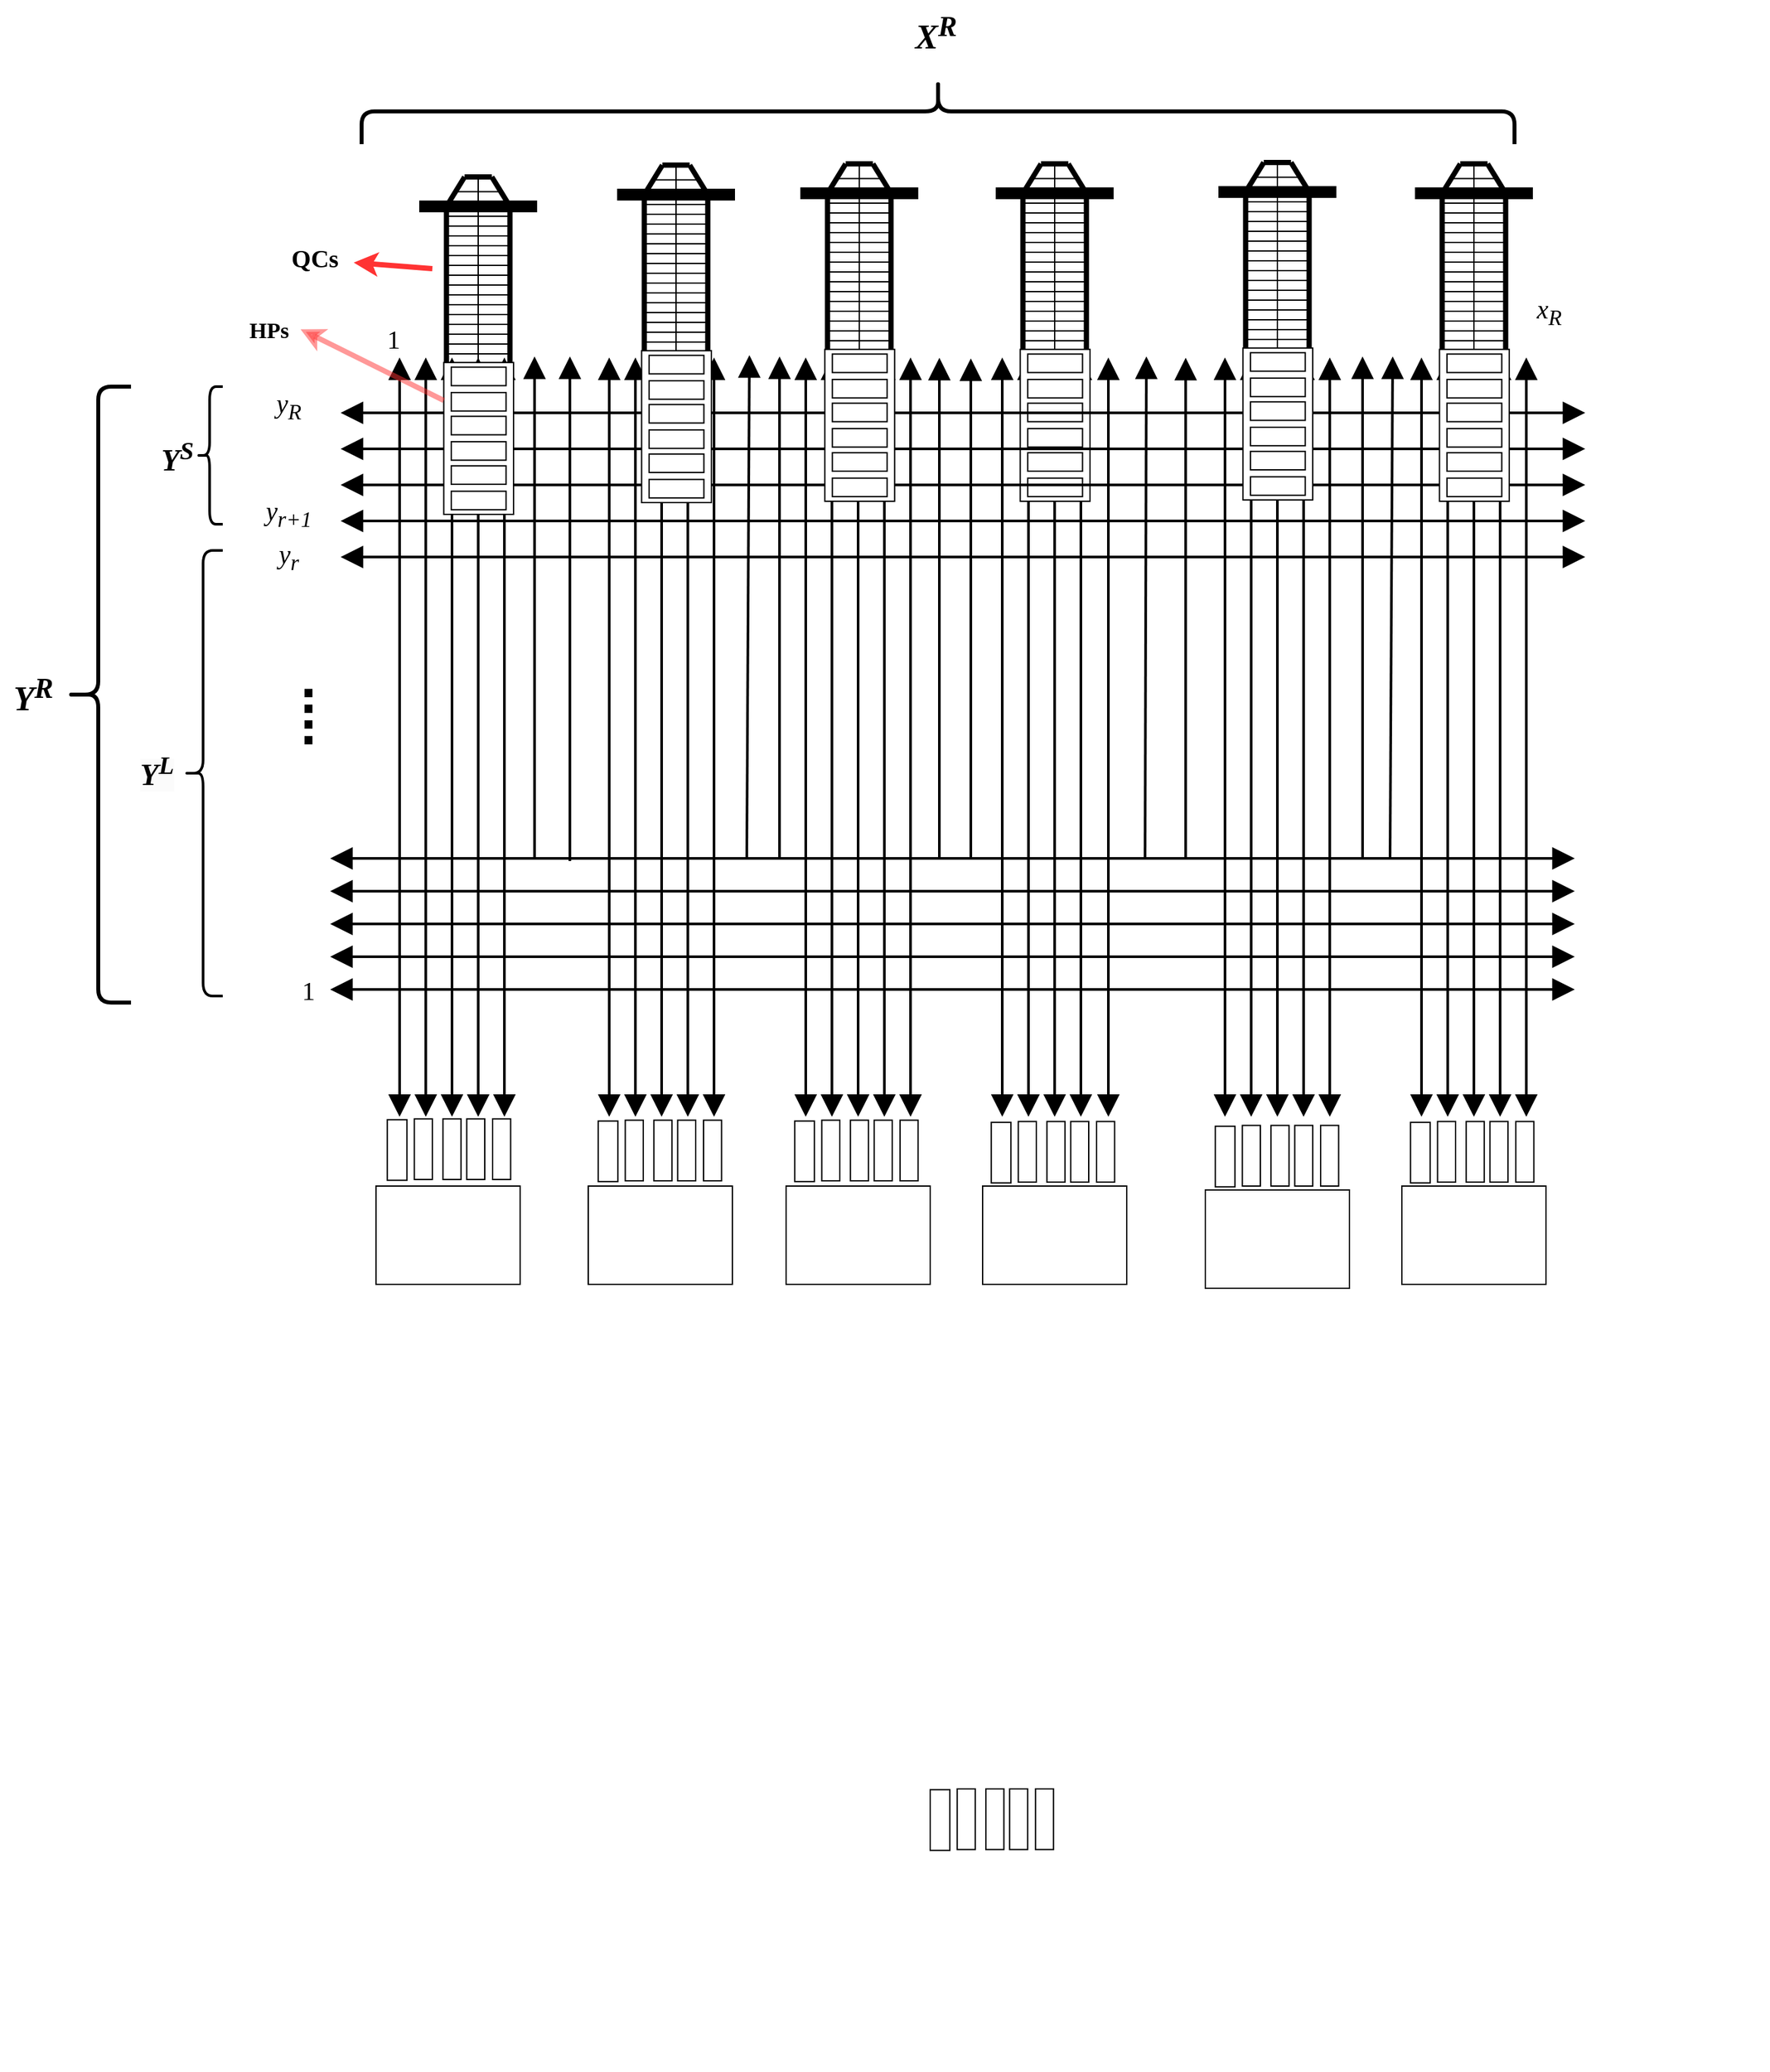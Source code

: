 <mxfile version="24.6.4" type="device">
  <diagram name="Page-1" id="jV77SFPxc7joPnHyWRUS">
    <mxGraphModel dx="1900" dy="717" grid="1" gridSize="10" guides="1" tooltips="1" connect="1" arrows="1" fold="1" page="1" pageScale="1" pageWidth="850" pageHeight="1100" math="0" shadow="0">
      <root>
        <mxCell id="0" />
        <mxCell id="1" parent="0" />
        <mxCell id="_Nc8eTW4AAFqFcOwRR8p-14" value="" style="group;rotation=90;" parent="1" vertex="1" connectable="0">
          <mxGeometry x="-630.0" y="804.997" width="1030" height="480" as="geometry" />
        </mxCell>
        <mxCell id="_Nc8eTW4AAFqFcOwRR8p-367" value="" style="group" parent="_Nc8eTW4AAFqFcOwRR8p-14" vertex="1" connectable="0">
          <mxGeometry x="456.99" y="-267.188" width="272.01" height="707.188" as="geometry" />
        </mxCell>
        <mxCell id="_Nc8eTW4AAFqFcOwRR8p-9" value="" style="endArrow=block;startArrow=block;html=1;rounded=0;endSize=12;strokeWidth=2;startSize=12;startFill=1;endFill=1;sourcePerimeterSpacing=17;" parent="_Nc8eTW4AAFqFcOwRR8p-367" edge="1">
          <mxGeometry width="50" height="50" relative="1" as="geometry">
            <mxPoint x="98.01" y="579.375" as="sourcePoint" />
            <mxPoint x="98.01" as="targetPoint" />
          </mxGeometry>
        </mxCell>
        <mxCell id="_Nc8eTW4AAFqFcOwRR8p-10" value="" style="endArrow=block;startArrow=block;html=1;rounded=0;endSize=12;strokeWidth=2;startSize=12;startFill=1;endFill=1;sourcePerimeterSpacing=17;" parent="_Nc8eTW4AAFqFcOwRR8p-367" edge="1">
          <mxGeometry width="50" height="50" relative="1" as="geometry">
            <mxPoint x="78.01" y="579.375" as="sourcePoint" />
            <mxPoint x="78.01" as="targetPoint" />
          </mxGeometry>
        </mxCell>
        <mxCell id="_Nc8eTW4AAFqFcOwRR8p-11" value="" style="endArrow=block;startArrow=block;html=1;rounded=0;endSize=12;strokeWidth=2;startSize=12;startFill=1;endFill=1;sourcePerimeterSpacing=17;" parent="_Nc8eTW4AAFqFcOwRR8p-367" edge="1">
          <mxGeometry width="50" height="50" relative="1" as="geometry">
            <mxPoint x="58.01" y="579.375" as="sourcePoint" />
            <mxPoint x="58.01" as="targetPoint" />
          </mxGeometry>
        </mxCell>
        <mxCell id="_Nc8eTW4AAFqFcOwRR8p-12" value="" style="endArrow=block;startArrow=block;html=1;rounded=0;endSize=12;strokeWidth=2;startSize=12;startFill=1;endFill=1;sourcePerimeterSpacing=17;" parent="_Nc8eTW4AAFqFcOwRR8p-367" edge="1">
          <mxGeometry width="50" height="50" relative="1" as="geometry">
            <mxPoint x="38.01" y="579.375" as="sourcePoint" />
            <mxPoint x="38.01" as="targetPoint" />
          </mxGeometry>
        </mxCell>
        <mxCell id="_Nc8eTW4AAFqFcOwRR8p-13" value="" style="endArrow=block;startArrow=block;html=1;rounded=0;endSize=12;strokeWidth=2;startSize=12;startFill=1;endFill=1;sourcePerimeterSpacing=17;" parent="_Nc8eTW4AAFqFcOwRR8p-367" edge="1">
          <mxGeometry width="50" height="50" relative="1" as="geometry">
            <mxPoint x="18.01" y="579.375" as="sourcePoint" />
            <mxPoint x="18.01" as="targetPoint" />
          </mxGeometry>
        </mxCell>
        <mxCell id="_Nc8eTW4AAFqFcOwRR8p-323" value="" style="rounded=0;whiteSpace=wrap;html=1;rotation=90;" parent="_Nc8eTW4AAFqFcOwRR8p-367" vertex="1">
          <mxGeometry x="-6.99" y="597.188" width="46.25" height="15" as="geometry" />
        </mxCell>
        <mxCell id="_Nc8eTW4AAFqFcOwRR8p-324" value="" style="rounded=0;whiteSpace=wrap;html=1;rotation=90;" parent="_Nc8eTW4AAFqFcOwRR8p-367" vertex="1">
          <mxGeometry x="13.01" y="597.188" width="46.25" height="13.75" as="geometry" />
        </mxCell>
        <mxCell id="_Nc8eTW4AAFqFcOwRR8p-325" value="" style="rounded=0;whiteSpace=wrap;html=1;rotation=90;" parent="_Nc8eTW4AAFqFcOwRR8p-367" vertex="1">
          <mxGeometry x="34.88" y="597.188" width="46.25" height="13.75" as="geometry" />
        </mxCell>
        <mxCell id="_Nc8eTW4AAFqFcOwRR8p-328" value="" style="rounded=0;whiteSpace=wrap;html=1;rotation=90;" parent="_Nc8eTW4AAFqFcOwRR8p-367" vertex="1">
          <mxGeometry x="53.01" y="597.188" width="46.25" height="13.75" as="geometry" />
        </mxCell>
        <mxCell id="_Nc8eTW4AAFqFcOwRR8p-329" value="" style="rounded=0;whiteSpace=wrap;html=1;rotation=90;" parent="_Nc8eTW4AAFqFcOwRR8p-367" vertex="1">
          <mxGeometry x="72.76" y="597.188" width="46.25" height="13.75" as="geometry" />
        </mxCell>
        <mxCell id="_Nc8eTW4AAFqFcOwRR8p-361" value="" style="rounded=0;whiteSpace=wrap;html=1;" parent="_Nc8eTW4AAFqFcOwRR8p-367" vertex="1">
          <mxGeometry y="632.188" width="110" height="75" as="geometry" />
        </mxCell>
        <mxCell id="_Nc8eTW4AAFqFcOwRR8p-362" value="" style="rounded=0;whiteSpace=wrap;html=1;" parent="_Nc8eTW4AAFqFcOwRR8p-367" vertex="1">
          <mxGeometry x="162.01" y="632.188" width="110" height="75" as="geometry" />
        </mxCell>
        <mxCell id="_Nc8eTW4AAFqFcOwRR8p-373" value="&lt;font face=&quot;Times New Roman&quot; style=&quot;font-size: 20px;&quot;&gt;&lt;i&gt;y&lt;sub&gt;R&lt;/sub&gt;&lt;/i&gt;&lt;/font&gt;" style="text;html=1;align=center;verticalAlign=middle;resizable=0;points=[];autosize=1;strokeColor=none;fillColor=none;" parent="_Nc8eTW4AAFqFcOwRR8p-14" vertex="1">
          <mxGeometry x="370.0" y="-250.437" width="40" height="40" as="geometry" />
        </mxCell>
        <mxCell id="_Nc8eTW4AAFqFcOwRR8p-374" value="&lt;font face=&quot;Times New Roman&quot; style=&quot;font-size: 20px;&quot;&gt;&lt;i&gt;y&lt;sub&gt;r+1&lt;/sub&gt;&lt;/i&gt;&lt;/font&gt;" style="text;html=1;align=center;verticalAlign=middle;resizable=0;points=[];autosize=1;strokeColor=none;fillColor=none;" parent="_Nc8eTW4AAFqFcOwRR8p-14" vertex="1">
          <mxGeometry x="360.0" y="-167.997" width="60" height="40" as="geometry" />
        </mxCell>
        <mxCell id="_Nc8eTW4AAFqFcOwRR8p-375" value="&lt;font face=&quot;Times New Roman&quot; style=&quot;font-size: 20px;&quot;&gt;&lt;i&gt;y&lt;sub&gt;r&lt;/sub&gt;&lt;/i&gt;&lt;/font&gt;" style="text;html=1;align=center;verticalAlign=middle;resizable=0;points=[];autosize=1;strokeColor=none;fillColor=none;" parent="_Nc8eTW4AAFqFcOwRR8p-14" vertex="1">
          <mxGeometry x="370.0" y="-134.997" width="40" height="40" as="geometry" />
        </mxCell>
        <mxCell id="_Nc8eTW4AAFqFcOwRR8p-376" value="&lt;font face=&quot;Times New Roman&quot; style=&quot;font-size: 20px;&quot;&gt;1&lt;/font&gt;" style="text;html=1;align=center;verticalAlign=middle;resizable=0;points=[];autosize=1;strokeColor=none;fillColor=none;" parent="_Nc8eTW4AAFqFcOwRR8p-14" vertex="1">
          <mxGeometry x="390.0" y="195.003" width="30" height="40" as="geometry" />
        </mxCell>
        <mxCell id="_Nc8eTW4AAFqFcOwRR8p-377" value="&lt;p style=&quot;line-height: 0%;&quot;&gt;&lt;font size=&quot;1&quot; style=&quot;&quot;&gt;&lt;b style=&quot;font-size: 43px;&quot;&gt;.&lt;br&gt;.&lt;br&gt;.&lt;br&gt;.&lt;/b&gt;&lt;/font&gt;&lt;/p&gt;" style="text;html=1;align=center;verticalAlign=middle;resizable=0;points=[];autosize=1;strokeColor=none;fillColor=none;" parent="_Nc8eTW4AAFqFcOwRR8p-14" vertex="1">
          <mxGeometry x="385.0" y="-44.997" width="40" height="90" as="geometry" />
        </mxCell>
        <mxCell id="FiogaW06bN8v249RT5EK-1" value="" style="shape=curlyBracket;whiteSpace=wrap;html=1;rounded=1;labelPosition=left;verticalLabelPosition=middle;align=right;verticalAlign=middle;strokeWidth=2;" parent="_Nc8eTW4AAFqFcOwRR8p-14" vertex="1">
          <mxGeometry x="320" y="-245" width="20" height="105" as="geometry" />
        </mxCell>
        <mxCell id="FiogaW06bN8v249RT5EK-3" value="&lt;font size=&quot;1&quot; style=&quot;&quot; face=&quot;Times New Roman&quot;&gt;&lt;b style=&quot;font-size: 23px;&quot;&gt;&lt;i&gt;Y&lt;sup&gt;S&lt;/sup&gt;&lt;/i&gt;&lt;/b&gt;&lt;/font&gt;" style="text;html=1;align=center;verticalAlign=middle;resizable=0;points=[];autosize=1;strokeColor=none;fillColor=none;" parent="_Nc8eTW4AAFqFcOwRR8p-14" vertex="1">
          <mxGeometry x="280.0" y="-217.497" width="50" height="50" as="geometry" />
        </mxCell>
        <mxCell id="FiogaW06bN8v249RT5EK-4" value="" style="shape=curlyBracket;whiteSpace=wrap;html=1;rounded=1;labelPosition=left;verticalLabelPosition=middle;align=right;verticalAlign=middle;strokeWidth=2;" parent="_Nc8eTW4AAFqFcOwRR8p-14" vertex="1">
          <mxGeometry x="310" y="-120" width="30" height="340" as="geometry" />
        </mxCell>
        <mxCell id="FiogaW06bN8v249RT5EK-5" value="&lt;b style=&quot;forced-color-adjust: none; color: rgb(0, 0, 0); font-family: &amp;quot;Times New Roman&amp;quot;; font-style: normal; font-variant-ligatures: normal; font-variant-caps: normal; letter-spacing: normal; orphans: 2; text-align: center; text-indent: 0px; text-transform: none; widows: 2; word-spacing: 0px; -webkit-text-stroke-width: 0px; white-space: nowrap; background-color: rgb(251, 251, 251); text-decoration-thickness: initial; text-decoration-style: initial; text-decoration-color: initial; font-size: 23px;&quot;&gt;&lt;i style=&quot;forced-color-adjust: none;&quot;&gt;Y&lt;sup style=&quot;forced-color-adjust: none;&quot;&gt;L&lt;/sup&gt;&lt;/i&gt;&lt;/b&gt;" style="text;whiteSpace=wrap;html=1;" parent="_Nc8eTW4AAFqFcOwRR8p-14" vertex="1">
          <mxGeometry x="275.0" y="25.003" width="60" height="60" as="geometry" />
        </mxCell>
        <mxCell id="_Nc8eTW4AAFqFcOwRR8p-21" value="" style="group;rotation=90;" parent="1" vertex="1" connectable="0">
          <mxGeometry x="-320.0" y="804.997" width="1030" height="1050" as="geometry" />
        </mxCell>
        <mxCell id="_Nc8eTW4AAFqFcOwRR8p-22" value="" style="endArrow=block;startArrow=block;html=1;rounded=0;endSize=12;strokeWidth=2;startSize=12;startFill=1;endFill=1;sourcePerimeterSpacing=17;" parent="_Nc8eTW4AAFqFcOwRR8p-21" edge="1">
          <mxGeometry width="50" height="50" relative="1" as="geometry">
            <mxPoint x="555" y="312.188" as="sourcePoint" />
            <mxPoint x="555" y="-267.188" as="targetPoint" />
          </mxGeometry>
        </mxCell>
        <mxCell id="_Nc8eTW4AAFqFcOwRR8p-23" value="" style="endArrow=block;startArrow=block;html=1;rounded=0;endSize=12;strokeWidth=2;startSize=12;startFill=1;endFill=1;sourcePerimeterSpacing=17;" parent="_Nc8eTW4AAFqFcOwRR8p-21" edge="1">
          <mxGeometry width="50" height="50" relative="1" as="geometry">
            <mxPoint x="535" y="312.188" as="sourcePoint" />
            <mxPoint x="535" y="-267.188" as="targetPoint" />
          </mxGeometry>
        </mxCell>
        <mxCell id="_Nc8eTW4AAFqFcOwRR8p-24" value="" style="endArrow=block;startArrow=block;html=1;rounded=0;endSize=12;strokeWidth=2;startSize=12;startFill=1;endFill=1;sourcePerimeterSpacing=17;" parent="_Nc8eTW4AAFqFcOwRR8p-21" edge="1">
          <mxGeometry width="50" height="50" relative="1" as="geometry">
            <mxPoint x="515" y="312.188" as="sourcePoint" />
            <mxPoint x="515" y="-267.188" as="targetPoint" />
          </mxGeometry>
        </mxCell>
        <mxCell id="_Nc8eTW4AAFqFcOwRR8p-25" value="" style="endArrow=block;startArrow=block;html=1;rounded=0;endSize=12;strokeWidth=2;startSize=12;startFill=1;endFill=1;sourcePerimeterSpacing=17;" parent="_Nc8eTW4AAFqFcOwRR8p-21" edge="1">
          <mxGeometry width="50" height="50" relative="1" as="geometry">
            <mxPoint x="495" y="312.188" as="sourcePoint" />
            <mxPoint x="495" y="-267.188" as="targetPoint" />
          </mxGeometry>
        </mxCell>
        <mxCell id="_Nc8eTW4AAFqFcOwRR8p-26" value="" style="endArrow=block;startArrow=block;html=1;rounded=0;endSize=12;strokeWidth=2;startSize=12;startFill=1;endFill=1;sourcePerimeterSpacing=17;" parent="_Nc8eTW4AAFqFcOwRR8p-21" edge="1">
          <mxGeometry width="50" height="50" relative="1" as="geometry">
            <mxPoint x="475" y="312.188" as="sourcePoint" />
            <mxPoint x="475" y="-267.188" as="targetPoint" />
          </mxGeometry>
        </mxCell>
        <mxCell id="_Nc8eTW4AAFqFcOwRR8p-363" value="" style="rounded=0;whiteSpace=wrap;html=1;" parent="_Nc8eTW4AAFqFcOwRR8p-21" vertex="1">
          <mxGeometry x="460" y="365" width="110" height="75" as="geometry" />
        </mxCell>
        <mxCell id="_Nc8eTW4AAFqFcOwRR8p-27" value="" style="group;rotation=90;" parent="1" vertex="1" connectable="0">
          <mxGeometry x="-170.0" y="804.997" width="1030" height="45" as="geometry" />
        </mxCell>
        <mxCell id="_Nc8eTW4AAFqFcOwRR8p-28" value="" style="endArrow=block;startArrow=block;html=1;rounded=0;endSize=12;strokeWidth=2;startSize=12;startFill=1;endFill=1;sourcePerimeterSpacing=17;" parent="_Nc8eTW4AAFqFcOwRR8p-27" edge="1">
          <mxGeometry width="50" height="50" relative="1" as="geometry">
            <mxPoint x="556" y="312.188" as="sourcePoint" />
            <mxPoint x="556" y="-267.188" as="targetPoint" />
          </mxGeometry>
        </mxCell>
        <mxCell id="_Nc8eTW4AAFqFcOwRR8p-29" value="" style="endArrow=block;startArrow=block;html=1;rounded=0;endSize=12;strokeWidth=2;startSize=12;startFill=1;endFill=1;sourcePerimeterSpacing=17;" parent="_Nc8eTW4AAFqFcOwRR8p-27" edge="1">
          <mxGeometry width="50" height="50" relative="1" as="geometry">
            <mxPoint x="535" y="312.188" as="sourcePoint" />
            <mxPoint x="535" y="-267.188" as="targetPoint" />
          </mxGeometry>
        </mxCell>
        <mxCell id="_Nc8eTW4AAFqFcOwRR8p-30" value="" style="endArrow=block;startArrow=block;html=1;rounded=0;endSize=12;strokeWidth=2;startSize=12;startFill=1;endFill=1;sourcePerimeterSpacing=17;" parent="_Nc8eTW4AAFqFcOwRR8p-27" edge="1">
          <mxGeometry width="50" height="50" relative="1" as="geometry">
            <mxPoint x="515" y="312.188" as="sourcePoint" />
            <mxPoint x="515" y="-267.188" as="targetPoint" />
          </mxGeometry>
        </mxCell>
        <mxCell id="_Nc8eTW4AAFqFcOwRR8p-31" value="" style="endArrow=block;startArrow=block;html=1;rounded=0;endSize=12;strokeWidth=2;startSize=12;startFill=1;endFill=1;sourcePerimeterSpacing=17;" parent="_Nc8eTW4AAFqFcOwRR8p-27" edge="1">
          <mxGeometry width="50" height="50" relative="1" as="geometry">
            <mxPoint x="495" y="312.188" as="sourcePoint" />
            <mxPoint x="495" y="-267.188" as="targetPoint" />
          </mxGeometry>
        </mxCell>
        <mxCell id="_Nc8eTW4AAFqFcOwRR8p-32" value="" style="endArrow=block;startArrow=block;html=1;rounded=0;endSize=12;strokeWidth=2;startSize=12;startFill=1;endFill=1;sourcePerimeterSpacing=17;" parent="_Nc8eTW4AAFqFcOwRR8p-27" edge="1">
          <mxGeometry width="50" height="50" relative="1" as="geometry">
            <mxPoint x="475" y="312.188" as="sourcePoint" />
            <mxPoint x="475" y="-267.188" as="targetPoint" />
          </mxGeometry>
        </mxCell>
        <mxCell id="IyPH6_N4wGcY_fJPf31f-70" value="" style="group;aspect=fixed;" parent="_Nc8eTW4AAFqFcOwRR8p-27" vertex="1" connectable="0">
          <mxGeometry x="470.0" y="-414.997" width="90" height="268.04" as="geometry" />
        </mxCell>
        <mxCell id="IyPH6_N4wGcY_fJPf31f-71" value="" style="endArrow=none;html=1;rounded=0;strokeWidth=4;" parent="IyPH6_N4wGcY_fJPf31f-70" edge="1">
          <mxGeometry width="50" height="50" relative="1" as="geometry">
            <mxPoint x="20.769" y="142.505" as="sourcePoint" />
            <mxPoint x="20.769" y="22.501" as="targetPoint" />
          </mxGeometry>
        </mxCell>
        <mxCell id="IyPH6_N4wGcY_fJPf31f-72" value="" style="endArrow=none;html=1;rounded=0;strokeWidth=4;" parent="IyPH6_N4wGcY_fJPf31f-70" edge="1">
          <mxGeometry width="50" height="50" relative="1" as="geometry">
            <mxPoint x="69.231" y="142.505" as="sourcePoint" />
            <mxPoint x="69.231" y="22.501" as="targetPoint" />
          </mxGeometry>
        </mxCell>
        <mxCell id="IyPH6_N4wGcY_fJPf31f-73" value="" style="endArrow=none;html=1;rounded=0;" parent="IyPH6_N4wGcY_fJPf31f-70" edge="1">
          <mxGeometry width="50" height="50" relative="1" as="geometry">
            <mxPoint x="45" y="142.505" as="sourcePoint" />
            <mxPoint x="45" as="targetPoint" />
          </mxGeometry>
        </mxCell>
        <mxCell id="IyPH6_N4wGcY_fJPf31f-74" value="" style="endArrow=none;html=1;rounded=0;" parent="IyPH6_N4wGcY_fJPf31f-70" edge="1">
          <mxGeometry width="50" height="50" relative="1" as="geometry">
            <mxPoint x="20.769" y="30.001" as="sourcePoint" />
            <mxPoint x="69.231" y="30.001" as="targetPoint" />
          </mxGeometry>
        </mxCell>
        <mxCell id="IyPH6_N4wGcY_fJPf31f-75" value="" style="endArrow=none;html=1;rounded=0;" parent="IyPH6_N4wGcY_fJPf31f-70" edge="1">
          <mxGeometry width="50" height="50" relative="1" as="geometry">
            <mxPoint x="20.769" y="37.501" as="sourcePoint" />
            <mxPoint x="69.231" y="37.501" as="targetPoint" />
          </mxGeometry>
        </mxCell>
        <mxCell id="IyPH6_N4wGcY_fJPf31f-76" value="" style="endArrow=none;html=1;rounded=0;" parent="IyPH6_N4wGcY_fJPf31f-70" edge="1">
          <mxGeometry width="50" height="50" relative="1" as="geometry">
            <mxPoint x="20.769" y="45.001" as="sourcePoint" />
            <mxPoint x="69.231" y="45.001" as="targetPoint" />
          </mxGeometry>
        </mxCell>
        <mxCell id="IyPH6_N4wGcY_fJPf31f-77" value="" style="endArrow=none;html=1;rounded=0;" parent="IyPH6_N4wGcY_fJPf31f-70" edge="1">
          <mxGeometry width="50" height="50" relative="1" as="geometry">
            <mxPoint x="20.769" y="52.502" as="sourcePoint" />
            <mxPoint x="69.231" y="52.502" as="targetPoint" />
          </mxGeometry>
        </mxCell>
        <mxCell id="IyPH6_N4wGcY_fJPf31f-78" value="" style="endArrow=none;html=1;rounded=0;" parent="IyPH6_N4wGcY_fJPf31f-70" edge="1">
          <mxGeometry width="50" height="50" relative="1" as="geometry">
            <mxPoint x="20.769" y="60.002" as="sourcePoint" />
            <mxPoint x="69.231" y="60.002" as="targetPoint" />
          </mxGeometry>
        </mxCell>
        <mxCell id="IyPH6_N4wGcY_fJPf31f-79" value="" style="endArrow=none;html=1;rounded=0;" parent="IyPH6_N4wGcY_fJPf31f-70" edge="1">
          <mxGeometry width="50" height="50" relative="1" as="geometry">
            <mxPoint x="20.769" y="67.502" as="sourcePoint" />
            <mxPoint x="69.231" y="67.502" as="targetPoint" />
          </mxGeometry>
        </mxCell>
        <mxCell id="IyPH6_N4wGcY_fJPf31f-80" value="" style="endArrow=none;html=1;rounded=0;" parent="IyPH6_N4wGcY_fJPf31f-70" edge="1">
          <mxGeometry width="50" height="50" relative="1" as="geometry">
            <mxPoint x="20.769" y="67.502" as="sourcePoint" />
            <mxPoint x="69.231" y="67.502" as="targetPoint" />
          </mxGeometry>
        </mxCell>
        <mxCell id="IyPH6_N4wGcY_fJPf31f-81" value="" style="endArrow=none;html=1;rounded=0;" parent="IyPH6_N4wGcY_fJPf31f-70" edge="1">
          <mxGeometry width="50" height="50" relative="1" as="geometry">
            <mxPoint x="20.769" y="75.002" as="sourcePoint" />
            <mxPoint x="69.231" y="75.002" as="targetPoint" />
          </mxGeometry>
        </mxCell>
        <mxCell id="IyPH6_N4wGcY_fJPf31f-82" value="" style="endArrow=none;html=1;rounded=0;" parent="IyPH6_N4wGcY_fJPf31f-70" edge="1">
          <mxGeometry width="50" height="50" relative="1" as="geometry">
            <mxPoint x="20.769" y="82.503" as="sourcePoint" />
            <mxPoint x="69.231" y="82.503" as="targetPoint" />
          </mxGeometry>
        </mxCell>
        <mxCell id="IyPH6_N4wGcY_fJPf31f-83" value="" style="endArrow=none;html=1;rounded=0;" parent="IyPH6_N4wGcY_fJPf31f-70" edge="1">
          <mxGeometry width="50" height="50" relative="1" as="geometry">
            <mxPoint x="20.769" y="90.003" as="sourcePoint" />
            <mxPoint x="69.231" y="90.003" as="targetPoint" />
          </mxGeometry>
        </mxCell>
        <mxCell id="IyPH6_N4wGcY_fJPf31f-84" value="" style="endArrow=none;html=1;rounded=0;" parent="IyPH6_N4wGcY_fJPf31f-70" edge="1">
          <mxGeometry width="50" height="50" relative="1" as="geometry">
            <mxPoint x="20.769" y="97.503" as="sourcePoint" />
            <mxPoint x="69.231" y="97.503" as="targetPoint" />
          </mxGeometry>
        </mxCell>
        <mxCell id="IyPH6_N4wGcY_fJPf31f-85" value="" style="endArrow=none;html=1;rounded=0;" parent="IyPH6_N4wGcY_fJPf31f-70" edge="1">
          <mxGeometry width="50" height="50" relative="1" as="geometry">
            <mxPoint x="20.769" y="105.003" as="sourcePoint" />
            <mxPoint x="69.231" y="105.003" as="targetPoint" />
          </mxGeometry>
        </mxCell>
        <mxCell id="IyPH6_N4wGcY_fJPf31f-86" value="" style="endArrow=none;html=1;rounded=0;" parent="IyPH6_N4wGcY_fJPf31f-70" edge="1">
          <mxGeometry width="50" height="50" relative="1" as="geometry">
            <mxPoint x="20.769" y="112.504" as="sourcePoint" />
            <mxPoint x="69.231" y="112.504" as="targetPoint" />
          </mxGeometry>
        </mxCell>
        <mxCell id="IyPH6_N4wGcY_fJPf31f-87" value="" style="endArrow=none;html=1;rounded=0;" parent="IyPH6_N4wGcY_fJPf31f-70" edge="1">
          <mxGeometry width="50" height="50" relative="1" as="geometry">
            <mxPoint x="20.769" y="120.004" as="sourcePoint" />
            <mxPoint x="69.231" y="120.004" as="targetPoint" />
          </mxGeometry>
        </mxCell>
        <mxCell id="IyPH6_N4wGcY_fJPf31f-88" value="" style="endArrow=none;html=1;rounded=0;" parent="IyPH6_N4wGcY_fJPf31f-70" edge="1">
          <mxGeometry width="50" height="50" relative="1" as="geometry">
            <mxPoint x="20.769" y="127.504" as="sourcePoint" />
            <mxPoint x="69.231" y="127.504" as="targetPoint" />
          </mxGeometry>
        </mxCell>
        <mxCell id="IyPH6_N4wGcY_fJPf31f-89" value="" style="endArrow=none;html=1;rounded=0;" parent="IyPH6_N4wGcY_fJPf31f-70" edge="1">
          <mxGeometry width="50" height="50" relative="1" as="geometry">
            <mxPoint x="20.769" y="135.004" as="sourcePoint" />
            <mxPoint x="69.231" y="135.004" as="targetPoint" />
          </mxGeometry>
        </mxCell>
        <mxCell id="IyPH6_N4wGcY_fJPf31f-90" value="" style="endArrow=none;html=1;rounded=0;" parent="IyPH6_N4wGcY_fJPf31f-70" edge="1">
          <mxGeometry width="50" height="50" relative="1" as="geometry">
            <mxPoint x="20.769" y="142.505" as="sourcePoint" />
            <mxPoint x="69.231" y="142.505" as="targetPoint" />
          </mxGeometry>
        </mxCell>
        <mxCell id="IyPH6_N4wGcY_fJPf31f-91" value="" style="endArrow=none;html=1;rounded=0;strokeWidth=4;" parent="IyPH6_N4wGcY_fJPf31f-70" edge="1">
          <mxGeometry width="50" height="50" relative="1" as="geometry">
            <mxPoint x="34.615" as="sourcePoint" />
            <mxPoint x="55.385" as="targetPoint" />
          </mxGeometry>
        </mxCell>
        <mxCell id="IyPH6_N4wGcY_fJPf31f-92" value="" style="endArrow=none;html=1;rounded=0;strokeWidth=4;" parent="IyPH6_N4wGcY_fJPf31f-70" edge="1">
          <mxGeometry width="50" height="50" relative="1" as="geometry">
            <mxPoint x="69.231" y="22.501" as="sourcePoint" />
            <mxPoint x="55.385" as="targetPoint" />
          </mxGeometry>
        </mxCell>
        <mxCell id="IyPH6_N4wGcY_fJPf31f-93" value="" style="endArrow=none;html=1;rounded=0;strokeWidth=4;" parent="IyPH6_N4wGcY_fJPf31f-70" edge="1">
          <mxGeometry width="50" height="50" relative="1" as="geometry">
            <mxPoint x="20.769" y="22.501" as="sourcePoint" />
            <mxPoint x="34.615" as="targetPoint" />
          </mxGeometry>
        </mxCell>
        <mxCell id="IyPH6_N4wGcY_fJPf31f-94" value="" style="endArrow=none;html=1;rounded=0;strokeWidth=9;" parent="IyPH6_N4wGcY_fJPf31f-70" edge="1">
          <mxGeometry width="50" height="50" relative="1" as="geometry">
            <mxPoint y="22.501" as="sourcePoint" />
            <mxPoint x="90" y="22.501" as="targetPoint" />
          </mxGeometry>
        </mxCell>
        <mxCell id="IyPH6_N4wGcY_fJPf31f-95" value="" style="endArrow=none;html=1;rounded=0;" parent="IyPH6_N4wGcY_fJPf31f-70" edge="1">
          <mxGeometry width="50" height="50" relative="1" as="geometry">
            <mxPoint x="27.692" y="11.25" as="sourcePoint" />
            <mxPoint x="62.308" y="11.25" as="targetPoint" />
          </mxGeometry>
        </mxCell>
        <mxCell id="IyPH6_N4wGcY_fJPf31f-96" value="" style="group" parent="IyPH6_N4wGcY_fJPf31f-70" vertex="1" connectable="0">
          <mxGeometry x="20.773" y="142.508" width="49.154" height="125.532" as="geometry" />
        </mxCell>
        <mxCell id="IyPH6_N4wGcY_fJPf31f-97" value="" style="rounded=0;whiteSpace=wrap;html=1;rotation=90;" parent="IyPH6_N4wGcY_fJPf31f-96" vertex="1">
          <mxGeometry x="-33.359" y="30.41" width="115.872" height="53.252" as="geometry" />
        </mxCell>
        <mxCell id="IyPH6_N4wGcY_fJPf31f-98" value="" style="rounded=0;whiteSpace=wrap;html=1;" parent="IyPH6_N4wGcY_fJPf31f-96" vertex="1">
          <mxGeometry x="3.666" y="2.659" width="41.822" height="14.093" as="geometry" />
        </mxCell>
        <mxCell id="IyPH6_N4wGcY_fJPf31f-99" value="" style="rounded=0;whiteSpace=wrap;html=1;" parent="IyPH6_N4wGcY_fJPf31f-96" vertex="1">
          <mxGeometry x="3.666" y="22.047" width="41.822" height="14.093" as="geometry" />
        </mxCell>
        <mxCell id="IyPH6_N4wGcY_fJPf31f-100" value="" style="rounded=0;whiteSpace=wrap;html=1;" parent="IyPH6_N4wGcY_fJPf31f-96" vertex="1">
          <mxGeometry x="3.666" y="40.16" width="41.822" height="14.093" as="geometry" />
        </mxCell>
        <mxCell id="IyPH6_N4wGcY_fJPf31f-101" value="" style="rounded=0;whiteSpace=wrap;html=1;" parent="IyPH6_N4wGcY_fJPf31f-96" vertex="1">
          <mxGeometry x="3.666" y="59.548" width="41.822" height="14.093" as="geometry" />
        </mxCell>
        <mxCell id="IyPH6_N4wGcY_fJPf31f-102" value="" style="rounded=0;whiteSpace=wrap;html=1;" parent="IyPH6_N4wGcY_fJPf31f-96" vertex="1">
          <mxGeometry x="3.666" y="77.931" width="41.822" height="14.093" as="geometry" />
        </mxCell>
        <mxCell id="IyPH6_N4wGcY_fJPf31f-103" value="" style="rounded=0;whiteSpace=wrap;html=1;" parent="IyPH6_N4wGcY_fJPf31f-96" vertex="1">
          <mxGeometry x="3.666" y="97.319" width="41.822" height="14.093" as="geometry" />
        </mxCell>
        <mxCell id="_Nc8eTW4AAFqFcOwRR8p-33" value="" style="group;rotation=90;" parent="1" vertex="1" connectable="0">
          <mxGeometry x="9.095e-13" y="804.997" width="1030" height="440" as="geometry" />
        </mxCell>
        <mxCell id="_Nc8eTW4AAFqFcOwRR8p-34" value="" style="endArrow=block;startArrow=block;html=1;rounded=0;endSize=12;strokeWidth=2;startSize=12;startFill=1;endFill=1;sourcePerimeterSpacing=17;" parent="_Nc8eTW4AAFqFcOwRR8p-33" edge="1">
          <mxGeometry width="50" height="50" relative="1" as="geometry">
            <mxPoint x="555" y="312.188" as="sourcePoint" />
            <mxPoint x="555" y="-267.188" as="targetPoint" />
          </mxGeometry>
        </mxCell>
        <mxCell id="_Nc8eTW4AAFqFcOwRR8p-35" value="" style="endArrow=block;startArrow=block;html=1;rounded=0;endSize=12;strokeWidth=2;startSize=12;startFill=1;endFill=1;sourcePerimeterSpacing=17;" parent="_Nc8eTW4AAFqFcOwRR8p-33" edge="1">
          <mxGeometry width="50" height="50" relative="1" as="geometry">
            <mxPoint x="535" y="312.188" as="sourcePoint" />
            <mxPoint x="535" y="-267.188" as="targetPoint" />
          </mxGeometry>
        </mxCell>
        <mxCell id="_Nc8eTW4AAFqFcOwRR8p-36" value="" style="endArrow=block;startArrow=block;html=1;rounded=0;endSize=12;strokeWidth=2;startSize=12;startFill=1;endFill=1;sourcePerimeterSpacing=17;" parent="_Nc8eTW4AAFqFcOwRR8p-33" edge="1">
          <mxGeometry width="50" height="50" relative="1" as="geometry">
            <mxPoint x="515" y="312.188" as="sourcePoint" />
            <mxPoint x="515" y="-267.188" as="targetPoint" />
          </mxGeometry>
        </mxCell>
        <mxCell id="_Nc8eTW4AAFqFcOwRR8p-37" value="" style="endArrow=block;startArrow=block;html=1;rounded=0;endSize=12;strokeWidth=2;startSize=12;startFill=1;endFill=1;sourcePerimeterSpacing=17;" parent="_Nc8eTW4AAFqFcOwRR8p-33" edge="1">
          <mxGeometry width="50" height="50" relative="1" as="geometry">
            <mxPoint x="495" y="312.188" as="sourcePoint" />
            <mxPoint x="495" y="-267.188" as="targetPoint" />
          </mxGeometry>
        </mxCell>
        <mxCell id="_Nc8eTW4AAFqFcOwRR8p-38" value="" style="endArrow=block;startArrow=block;html=1;rounded=0;endSize=12;strokeWidth=2;startSize=12;startFill=1;endFill=1;sourcePerimeterSpacing=17;" parent="_Nc8eTW4AAFqFcOwRR8p-33" edge="1">
          <mxGeometry width="50" height="50" relative="1" as="geometry">
            <mxPoint x="475" y="312.188" as="sourcePoint" />
            <mxPoint x="475" y="-267.188" as="targetPoint" />
          </mxGeometry>
        </mxCell>
        <mxCell id="_Nc8eTW4AAFqFcOwRR8p-350" value="" style="rounded=0;whiteSpace=wrap;html=1;rotation=90;" parent="_Nc8eTW4AAFqFcOwRR8p-33" vertex="1">
          <mxGeometry x="452" y="335" width="46.25" height="15" as="geometry" />
        </mxCell>
        <mxCell id="_Nc8eTW4AAFqFcOwRR8p-351" value="" style="rounded=0;whiteSpace=wrap;html=1;rotation=90;" parent="_Nc8eTW4AAFqFcOwRR8p-33" vertex="1">
          <mxGeometry x="472" y="335" width="46.25" height="13.75" as="geometry" />
        </mxCell>
        <mxCell id="_Nc8eTW4AAFqFcOwRR8p-352" value="" style="rounded=0;whiteSpace=wrap;html=1;rotation=90;" parent="_Nc8eTW4AAFqFcOwRR8p-33" vertex="1">
          <mxGeometry x="493.87" y="335" width="46.25" height="13.75" as="geometry" />
        </mxCell>
        <mxCell id="_Nc8eTW4AAFqFcOwRR8p-353" value="" style="rounded=0;whiteSpace=wrap;html=1;rotation=90;" parent="_Nc8eTW4AAFqFcOwRR8p-33" vertex="1">
          <mxGeometry x="512" y="335" width="46.25" height="13.75" as="geometry" />
        </mxCell>
        <mxCell id="_Nc8eTW4AAFqFcOwRR8p-354" value="" style="rounded=0;whiteSpace=wrap;html=1;rotation=90;" parent="_Nc8eTW4AAFqFcOwRR8p-33" vertex="1">
          <mxGeometry x="531.75" y="335" width="46.25" height="13.75" as="geometry" />
        </mxCell>
        <mxCell id="_Nc8eTW4AAFqFcOwRR8p-364" value="" style="rounded=0;whiteSpace=wrap;html=1;" parent="_Nc8eTW4AAFqFcOwRR8p-33" vertex="1">
          <mxGeometry x="290" y="365" width="110" height="75" as="geometry" />
        </mxCell>
        <mxCell id="_Nc8eTW4AAFqFcOwRR8p-39" value="" style="group;rotation=90;" parent="1" vertex="1" connectable="0">
          <mxGeometry x="150.0" y="804.997" width="1030" height="450" as="geometry" />
        </mxCell>
        <mxCell id="_Nc8eTW4AAFqFcOwRR8p-40" value="" style="endArrow=block;startArrow=block;html=1;rounded=0;endSize=12;strokeWidth=2;startSize=12;startFill=1;endFill=1;sourcePerimeterSpacing=17;" parent="_Nc8eTW4AAFqFcOwRR8p-39" edge="1">
          <mxGeometry width="50" height="50" relative="1" as="geometry">
            <mxPoint x="555" y="312.188" as="sourcePoint" />
            <mxPoint x="555" y="-267.188" as="targetPoint" />
          </mxGeometry>
        </mxCell>
        <mxCell id="_Nc8eTW4AAFqFcOwRR8p-41" value="" style="endArrow=block;startArrow=block;html=1;rounded=0;endSize=12;strokeWidth=2;startSize=12;startFill=1;endFill=1;sourcePerimeterSpacing=17;" parent="_Nc8eTW4AAFqFcOwRR8p-39" edge="1">
          <mxGeometry width="50" height="50" relative="1" as="geometry">
            <mxPoint x="535" y="312.188" as="sourcePoint" />
            <mxPoint x="535" y="-267.188" as="targetPoint" />
          </mxGeometry>
        </mxCell>
        <mxCell id="_Nc8eTW4AAFqFcOwRR8p-42" value="" style="endArrow=block;startArrow=block;html=1;rounded=0;endSize=12;strokeWidth=2;startSize=12;startFill=1;endFill=1;sourcePerimeterSpacing=17;" parent="_Nc8eTW4AAFqFcOwRR8p-39" edge="1">
          <mxGeometry width="50" height="50" relative="1" as="geometry">
            <mxPoint x="515" y="312.188" as="sourcePoint" />
            <mxPoint x="515" y="-267.188" as="targetPoint" />
          </mxGeometry>
        </mxCell>
        <mxCell id="_Nc8eTW4AAFqFcOwRR8p-43" value="" style="endArrow=block;startArrow=block;html=1;rounded=0;endSize=12;strokeWidth=2;startSize=12;startFill=1;endFill=1;sourcePerimeterSpacing=17;" parent="_Nc8eTW4AAFqFcOwRR8p-39" edge="1">
          <mxGeometry width="50" height="50" relative="1" as="geometry">
            <mxPoint x="495" y="312.188" as="sourcePoint" />
            <mxPoint x="495" y="-267.188" as="targetPoint" />
          </mxGeometry>
        </mxCell>
        <mxCell id="_Nc8eTW4AAFqFcOwRR8p-44" value="" style="endArrow=block;startArrow=block;html=1;rounded=0;endSize=12;strokeWidth=2;startSize=12;startFill=1;endFill=1;sourcePerimeterSpacing=17;" parent="_Nc8eTW4AAFqFcOwRR8p-39" edge="1">
          <mxGeometry width="50" height="50" relative="1" as="geometry">
            <mxPoint x="475" y="312.188" as="sourcePoint" />
            <mxPoint x="475" y="-267.188" as="targetPoint" />
          </mxGeometry>
        </mxCell>
        <mxCell id="_Nc8eTW4AAFqFcOwRR8p-355" value="" style="rounded=0;whiteSpace=wrap;html=1;rotation=90;" parent="_Nc8eTW4AAFqFcOwRR8p-39" vertex="1">
          <mxGeometry x="451" y="332" width="46.25" height="15" as="geometry" />
        </mxCell>
        <mxCell id="_Nc8eTW4AAFqFcOwRR8p-356" value="" style="rounded=0;whiteSpace=wrap;html=1;rotation=90;" parent="_Nc8eTW4AAFqFcOwRR8p-39" vertex="1">
          <mxGeometry x="471" y="332" width="46.25" height="13.75" as="geometry" />
        </mxCell>
        <mxCell id="_Nc8eTW4AAFqFcOwRR8p-357" value="" style="rounded=0;whiteSpace=wrap;html=1;rotation=90;" parent="_Nc8eTW4AAFqFcOwRR8p-39" vertex="1">
          <mxGeometry x="492.87" y="332" width="46.25" height="13.75" as="geometry" />
        </mxCell>
        <mxCell id="_Nc8eTW4AAFqFcOwRR8p-358" value="" style="rounded=0;whiteSpace=wrap;html=1;rotation=90;" parent="_Nc8eTW4AAFqFcOwRR8p-39" vertex="1">
          <mxGeometry x="511" y="332" width="46.25" height="13.75" as="geometry" />
        </mxCell>
        <mxCell id="_Nc8eTW4AAFqFcOwRR8p-359" value="" style="rounded=0;whiteSpace=wrap;html=1;rotation=90;" parent="_Nc8eTW4AAFqFcOwRR8p-39" vertex="1">
          <mxGeometry x="530.75" y="332" width="46.25" height="13.75" as="geometry" />
        </mxCell>
        <mxCell id="_Nc8eTW4AAFqFcOwRR8p-365" value="" style="rounded=0;whiteSpace=wrap;html=1;" parent="_Nc8eTW4AAFqFcOwRR8p-39" vertex="1">
          <mxGeometry x="310" y="368" width="110" height="75" as="geometry" />
        </mxCell>
        <mxCell id="_Nc8eTW4AAFqFcOwRR8p-366" value="" style="rounded=0;whiteSpace=wrap;html=1;" parent="_Nc8eTW4AAFqFcOwRR8p-39" vertex="1">
          <mxGeometry x="460" y="365" width="110" height="75" as="geometry" />
        </mxCell>
        <mxCell id="_Nc8eTW4AAFqFcOwRR8p-46" value="" style="group" parent="1" vertex="1" connectable="0">
          <mxGeometry x="-200" y="580" width="950" height="110" as="geometry" />
        </mxCell>
        <mxCell id="_Nc8eTW4AAFqFcOwRR8p-1" value="" style="endArrow=block;startArrow=block;html=1;rounded=0;endSize=12;strokeWidth=2;targetPerimeterSpacing=17;startSize=12;startFill=1;endFill=1;" parent="_Nc8eTW4AAFqFcOwRR8p-46" edge="1">
          <mxGeometry width="50" height="50" relative="1" as="geometry">
            <mxPoint as="sourcePoint" />
            <mxPoint x="950" as="targetPoint" />
          </mxGeometry>
        </mxCell>
        <mxCell id="_Nc8eTW4AAFqFcOwRR8p-2" value="" style="endArrow=block;startArrow=block;html=1;rounded=0;endSize=12;strokeWidth=2;targetPerimeterSpacing=17;startSize=12;startFill=1;endFill=1;" parent="_Nc8eTW4AAFqFcOwRR8p-46" edge="1">
          <mxGeometry width="50" height="50" relative="1" as="geometry">
            <mxPoint y="27.5" as="sourcePoint" />
            <mxPoint x="950" y="27.5" as="targetPoint" />
          </mxGeometry>
        </mxCell>
        <mxCell id="_Nc8eTW4AAFqFcOwRR8p-3" value="" style="endArrow=block;startArrow=block;html=1;rounded=0;endSize=12;strokeWidth=2;targetPerimeterSpacing=17;startSize=12;startFill=1;endFill=1;" parent="_Nc8eTW4AAFqFcOwRR8p-46" edge="1">
          <mxGeometry width="50" height="50" relative="1" as="geometry">
            <mxPoint y="55" as="sourcePoint" />
            <mxPoint x="950" y="55" as="targetPoint" />
          </mxGeometry>
        </mxCell>
        <mxCell id="_Nc8eTW4AAFqFcOwRR8p-4" value="" style="endArrow=block;startArrow=block;html=1;rounded=0;endSize=12;strokeWidth=2;targetPerimeterSpacing=17;startSize=12;startFill=1;endFill=1;" parent="_Nc8eTW4AAFqFcOwRR8p-46" edge="1">
          <mxGeometry width="50" height="50" relative="1" as="geometry">
            <mxPoint y="82.5" as="sourcePoint" />
            <mxPoint x="950" y="82.5" as="targetPoint" />
          </mxGeometry>
        </mxCell>
        <mxCell id="_Nc8eTW4AAFqFcOwRR8p-7" value="" style="endArrow=block;startArrow=block;html=1;rounded=0;endSize=12;strokeWidth=2;targetPerimeterSpacing=17;startSize=12;startFill=1;endFill=1;" parent="_Nc8eTW4AAFqFcOwRR8p-46" edge="1">
          <mxGeometry width="50" height="50" relative="1" as="geometry">
            <mxPoint y="110" as="sourcePoint" />
            <mxPoint x="950" y="110" as="targetPoint" />
          </mxGeometry>
        </mxCell>
        <mxCell id="_Nc8eTW4AAFqFcOwRR8p-47" value="" style="group" parent="1" vertex="1" connectable="0">
          <mxGeometry x="-208" y="920" width="950" height="100" as="geometry" />
        </mxCell>
        <mxCell id="_Nc8eTW4AAFqFcOwRR8p-48" value="" style="endArrow=block;startArrow=block;html=1;rounded=0;endSize=12;strokeWidth=2;targetPerimeterSpacing=17;startSize=12;startFill=1;endFill=1;" parent="_Nc8eTW4AAFqFcOwRR8p-47" edge="1">
          <mxGeometry width="50" height="50" relative="1" as="geometry">
            <mxPoint as="sourcePoint" />
            <mxPoint x="950" as="targetPoint" />
          </mxGeometry>
        </mxCell>
        <mxCell id="_Nc8eTW4AAFqFcOwRR8p-49" value="" style="endArrow=block;startArrow=block;html=1;rounded=0;endSize=12;strokeWidth=2;targetPerimeterSpacing=17;startSize=12;startFill=1;endFill=1;" parent="_Nc8eTW4AAFqFcOwRR8p-47" edge="1">
          <mxGeometry width="50" height="50" relative="1" as="geometry">
            <mxPoint y="25" as="sourcePoint" />
            <mxPoint x="950" y="25" as="targetPoint" />
          </mxGeometry>
        </mxCell>
        <mxCell id="_Nc8eTW4AAFqFcOwRR8p-50" value="" style="endArrow=block;startArrow=block;html=1;rounded=0;endSize=12;strokeWidth=2;targetPerimeterSpacing=17;startSize=12;startFill=1;endFill=1;" parent="_Nc8eTW4AAFqFcOwRR8p-47" edge="1">
          <mxGeometry width="50" height="50" relative="1" as="geometry">
            <mxPoint y="50" as="sourcePoint" />
            <mxPoint x="950" y="50" as="targetPoint" />
          </mxGeometry>
        </mxCell>
        <mxCell id="_Nc8eTW4AAFqFcOwRR8p-51" value="" style="endArrow=block;startArrow=block;html=1;rounded=0;endSize=12;strokeWidth=2;targetPerimeterSpacing=17;startSize=12;startFill=1;endFill=1;" parent="_Nc8eTW4AAFqFcOwRR8p-47" edge="1">
          <mxGeometry width="50" height="50" relative="1" as="geometry">
            <mxPoint y="75" as="sourcePoint" />
            <mxPoint x="950" y="75" as="targetPoint" />
          </mxGeometry>
        </mxCell>
        <mxCell id="_Nc8eTW4AAFqFcOwRR8p-52" value="" style="endArrow=block;startArrow=block;html=1;rounded=0;endSize=12;strokeWidth=2;targetPerimeterSpacing=17;startSize=12;startFill=1;endFill=1;" parent="_Nc8eTW4AAFqFcOwRR8p-47" edge="1">
          <mxGeometry width="50" height="50" relative="1" as="geometry">
            <mxPoint y="100" as="sourcePoint" />
            <mxPoint x="950" y="100" as="targetPoint" />
          </mxGeometry>
        </mxCell>
        <mxCell id="_Nc8eTW4AAFqFcOwRR8p-53" value="" style="endArrow=block;startArrow=none;html=1;rounded=0;endSize=12;strokeWidth=2;startSize=0;startFill=0;endFill=1;sourcePerimeterSpacing=17;" parent="1" edge="1">
          <mxGeometry width="50" height="50" relative="1" as="geometry">
            <mxPoint x="-52" y="920" as="sourcePoint" />
            <mxPoint x="-52.0" y="537" as="targetPoint" />
          </mxGeometry>
        </mxCell>
        <mxCell id="_Nc8eTW4AAFqFcOwRR8p-54" value="" style="endArrow=block;startArrow=none;html=1;rounded=0;endSize=12;strokeWidth=2;startSize=12;startFill=0;endFill=1;sourcePerimeterSpacing=17;" parent="1" edge="1">
          <mxGeometry width="50" height="50" relative="1" as="geometry">
            <mxPoint x="-25" y="922" as="sourcePoint" />
            <mxPoint x="-25.0" y="537" as="targetPoint" />
          </mxGeometry>
        </mxCell>
        <mxCell id="_Nc8eTW4AAFqFcOwRR8p-55" value="" style="endArrow=block;startArrow=none;html=1;rounded=0;endSize=12;strokeWidth=2;startSize=12;startFill=0;endFill=1;sourcePerimeterSpacing=17;" parent="1" edge="1">
          <mxGeometry width="50" height="50" relative="1" as="geometry">
            <mxPoint x="110" y="920" as="sourcePoint" />
            <mxPoint x="112" y="536" as="targetPoint" />
          </mxGeometry>
        </mxCell>
        <mxCell id="_Nc8eTW4AAFqFcOwRR8p-56" value="" style="endArrow=block;startArrow=none;html=1;rounded=0;endSize=12;strokeWidth=2;startSize=12;startFill=0;endFill=1;sourcePerimeterSpacing=17;" parent="1" edge="1">
          <mxGeometry width="50" height="50" relative="1" as="geometry">
            <mxPoint x="135" y="920" as="sourcePoint" />
            <mxPoint x="135.0" y="537" as="targetPoint" />
          </mxGeometry>
        </mxCell>
        <mxCell id="_Nc8eTW4AAFqFcOwRR8p-57" value="" style="endArrow=block;startArrow=none;html=1;rounded=0;endSize=12;strokeWidth=2;startSize=12;startFill=0;endFill=1;sourcePerimeterSpacing=17;" parent="1" edge="1">
          <mxGeometry width="50" height="50" relative="1" as="geometry">
            <mxPoint x="257" y="920" as="sourcePoint" />
            <mxPoint x="257.0" y="538" as="targetPoint" />
          </mxGeometry>
        </mxCell>
        <mxCell id="_Nc8eTW4AAFqFcOwRR8p-58" value="" style="endArrow=block;startArrow=none;html=1;rounded=0;endSize=12;strokeWidth=2;startSize=12;startFill=0;endFill=1;sourcePerimeterSpacing=17;" parent="1" edge="1">
          <mxGeometry width="50" height="50" relative="1" as="geometry">
            <mxPoint x="281" y="920" as="sourcePoint" />
            <mxPoint x="281.0" y="538.497" as="targetPoint" />
          </mxGeometry>
        </mxCell>
        <mxCell id="_Nc8eTW4AAFqFcOwRR8p-60" value="" style="endArrow=block;startArrow=none;html=1;rounded=0;endSize=12;strokeWidth=2;startSize=12;startFill=0;endFill=1;sourcePerimeterSpacing=17;" parent="1" edge="1">
          <mxGeometry width="50" height="50" relative="1" as="geometry">
            <mxPoint x="414" y="919" as="sourcePoint" />
            <mxPoint x="415.0" y="537" as="targetPoint" />
          </mxGeometry>
        </mxCell>
        <mxCell id="_Nc8eTW4AAFqFcOwRR8p-61" value="" style="endArrow=block;startArrow=none;html=1;rounded=0;endSize=12;strokeWidth=2;startSize=12;startFill=0;endFill=1;sourcePerimeterSpacing=17;" parent="1" edge="1">
          <mxGeometry width="50" height="50" relative="1" as="geometry">
            <mxPoint x="445" y="920" as="sourcePoint" />
            <mxPoint x="445.0" y="538" as="targetPoint" />
          </mxGeometry>
        </mxCell>
        <mxCell id="_Nc8eTW4AAFqFcOwRR8p-66" value="" style="endArrow=block;startArrow=none;html=1;rounded=0;endSize=12;strokeWidth=2;startSize=12;startFill=0;endFill=1;sourcePerimeterSpacing=17;" parent="1" edge="1">
          <mxGeometry width="50" height="50" relative="1" as="geometry">
            <mxPoint x="580" y="920" as="sourcePoint" />
            <mxPoint x="580" y="537" as="targetPoint" />
          </mxGeometry>
        </mxCell>
        <mxCell id="_Nc8eTW4AAFqFcOwRR8p-67" value="" style="endArrow=block;startArrow=none;html=1;rounded=0;endSize=12;strokeWidth=2;startSize=12;startFill=0;endFill=1;sourcePerimeterSpacing=17;" parent="1" edge="1">
          <mxGeometry width="50" height="50" relative="1" as="geometry">
            <mxPoint x="601" y="920" as="sourcePoint" />
            <mxPoint x="603.0" y="537" as="targetPoint" />
          </mxGeometry>
        </mxCell>
        <mxCell id="_Nc8eTW4AAFqFcOwRR8p-16" value="" style="endArrow=block;startArrow=block;html=1;rounded=0;endSize=12;strokeWidth=2;startSize=12;startFill=1;endFill=1;sourcePerimeterSpacing=17;" parent="1" edge="1">
          <mxGeometry width="50" height="50" relative="1" as="geometry">
            <mxPoint x="85.0" y="1117.185" as="sourcePoint" />
            <mxPoint x="85.0" y="537.81" as="targetPoint" />
          </mxGeometry>
        </mxCell>
        <mxCell id="_Nc8eTW4AAFqFcOwRR8p-17" value="" style="endArrow=block;startArrow=block;html=1;rounded=0;endSize=12;strokeWidth=2;startSize=12;startFill=1;endFill=1;sourcePerimeterSpacing=17;" parent="1" edge="1">
          <mxGeometry width="50" height="50" relative="1" as="geometry">
            <mxPoint x="65.0" y="1117.185" as="sourcePoint" />
            <mxPoint x="65.0" y="537.81" as="targetPoint" />
          </mxGeometry>
        </mxCell>
        <mxCell id="_Nc8eTW4AAFqFcOwRR8p-18" value="" style="endArrow=block;startArrow=block;html=1;rounded=0;endSize=12;strokeWidth=2;startSize=12;startFill=1;endFill=1;sourcePerimeterSpacing=17;" parent="1" edge="1">
          <mxGeometry width="50" height="50" relative="1" as="geometry">
            <mxPoint x="45.0" y="1117.185" as="sourcePoint" />
            <mxPoint x="45.0" y="537.81" as="targetPoint" />
          </mxGeometry>
        </mxCell>
        <mxCell id="_Nc8eTW4AAFqFcOwRR8p-19" value="" style="endArrow=block;startArrow=block;html=1;rounded=0;endSize=12;strokeWidth=2;startSize=12;startFill=1;endFill=1;sourcePerimeterSpacing=17;" parent="1" edge="1">
          <mxGeometry width="50" height="50" relative="1" as="geometry">
            <mxPoint x="25.0" y="1117.185" as="sourcePoint" />
            <mxPoint x="25.0" y="537.81" as="targetPoint" />
          </mxGeometry>
        </mxCell>
        <mxCell id="_Nc8eTW4AAFqFcOwRR8p-20" value="" style="endArrow=block;startArrow=block;html=1;rounded=0;endSize=12;strokeWidth=2;startSize=12;startFill=1;endFill=1;sourcePerimeterSpacing=17;" parent="1" edge="1">
          <mxGeometry width="50" height="50" relative="1" as="geometry">
            <mxPoint x="5.0" y="1117.185" as="sourcePoint" />
            <mxPoint x="5.0" y="537.81" as="targetPoint" />
          </mxGeometry>
        </mxCell>
        <mxCell id="_Nc8eTW4AAFqFcOwRR8p-119" value="" style="group;aspect=fixed;" parent="1" vertex="1" connectable="0">
          <mxGeometry x="-140" y="400" width="90" height="268.04" as="geometry" />
        </mxCell>
        <mxCell id="_Nc8eTW4AAFqFcOwRR8p-120" value="" style="endArrow=none;html=1;rounded=0;strokeWidth=4;" parent="_Nc8eTW4AAFqFcOwRR8p-119" edge="1">
          <mxGeometry width="50" height="50" relative="1" as="geometry">
            <mxPoint x="20.769" y="142.505" as="sourcePoint" />
            <mxPoint x="20.769" y="22.501" as="targetPoint" />
          </mxGeometry>
        </mxCell>
        <mxCell id="_Nc8eTW4AAFqFcOwRR8p-121" value="" style="endArrow=none;html=1;rounded=0;strokeWidth=4;" parent="_Nc8eTW4AAFqFcOwRR8p-119" edge="1">
          <mxGeometry width="50" height="50" relative="1" as="geometry">
            <mxPoint x="69.231" y="142.505" as="sourcePoint" />
            <mxPoint x="69.231" y="22.501" as="targetPoint" />
          </mxGeometry>
        </mxCell>
        <mxCell id="_Nc8eTW4AAFqFcOwRR8p-122" value="" style="endArrow=none;html=1;rounded=0;" parent="_Nc8eTW4AAFqFcOwRR8p-119" edge="1">
          <mxGeometry width="50" height="50" relative="1" as="geometry">
            <mxPoint x="45" y="142.505" as="sourcePoint" />
            <mxPoint x="45" as="targetPoint" />
          </mxGeometry>
        </mxCell>
        <mxCell id="_Nc8eTW4AAFqFcOwRR8p-123" value="" style="endArrow=none;html=1;rounded=0;" parent="_Nc8eTW4AAFqFcOwRR8p-119" edge="1">
          <mxGeometry width="50" height="50" relative="1" as="geometry">
            <mxPoint x="20.769" y="30.001" as="sourcePoint" />
            <mxPoint x="69.231" y="30.001" as="targetPoint" />
          </mxGeometry>
        </mxCell>
        <mxCell id="_Nc8eTW4AAFqFcOwRR8p-124" value="" style="endArrow=none;html=1;rounded=0;" parent="_Nc8eTW4AAFqFcOwRR8p-119" edge="1">
          <mxGeometry width="50" height="50" relative="1" as="geometry">
            <mxPoint x="20.769" y="37.501" as="sourcePoint" />
            <mxPoint x="69.231" y="37.501" as="targetPoint" />
          </mxGeometry>
        </mxCell>
        <mxCell id="_Nc8eTW4AAFqFcOwRR8p-125" value="" style="endArrow=none;html=1;rounded=0;" parent="_Nc8eTW4AAFqFcOwRR8p-119" edge="1">
          <mxGeometry width="50" height="50" relative="1" as="geometry">
            <mxPoint x="20.769" y="45.001" as="sourcePoint" />
            <mxPoint x="69.231" y="45.001" as="targetPoint" />
          </mxGeometry>
        </mxCell>
        <mxCell id="_Nc8eTW4AAFqFcOwRR8p-126" value="" style="endArrow=none;html=1;rounded=0;" parent="_Nc8eTW4AAFqFcOwRR8p-119" edge="1">
          <mxGeometry width="50" height="50" relative="1" as="geometry">
            <mxPoint x="20.769" y="52.502" as="sourcePoint" />
            <mxPoint x="69.231" y="52.502" as="targetPoint" />
          </mxGeometry>
        </mxCell>
        <mxCell id="_Nc8eTW4AAFqFcOwRR8p-127" value="" style="endArrow=none;html=1;rounded=0;" parent="_Nc8eTW4AAFqFcOwRR8p-119" edge="1">
          <mxGeometry width="50" height="50" relative="1" as="geometry">
            <mxPoint x="20.769" y="60.002" as="sourcePoint" />
            <mxPoint x="69.231" y="60.002" as="targetPoint" />
          </mxGeometry>
        </mxCell>
        <mxCell id="_Nc8eTW4AAFqFcOwRR8p-128" value="" style="endArrow=none;html=1;rounded=0;" parent="_Nc8eTW4AAFqFcOwRR8p-119" edge="1">
          <mxGeometry width="50" height="50" relative="1" as="geometry">
            <mxPoint x="20.769" y="67.502" as="sourcePoint" />
            <mxPoint x="69.231" y="67.502" as="targetPoint" />
          </mxGeometry>
        </mxCell>
        <mxCell id="_Nc8eTW4AAFqFcOwRR8p-129" value="" style="endArrow=none;html=1;rounded=0;" parent="_Nc8eTW4AAFqFcOwRR8p-119" edge="1">
          <mxGeometry width="50" height="50" relative="1" as="geometry">
            <mxPoint x="20.769" y="67.502" as="sourcePoint" />
            <mxPoint x="69.231" y="67.502" as="targetPoint" />
          </mxGeometry>
        </mxCell>
        <mxCell id="_Nc8eTW4AAFqFcOwRR8p-130" value="" style="endArrow=none;html=1;rounded=0;" parent="_Nc8eTW4AAFqFcOwRR8p-119" edge="1">
          <mxGeometry width="50" height="50" relative="1" as="geometry">
            <mxPoint x="20.769" y="75.002" as="sourcePoint" />
            <mxPoint x="69.231" y="75.002" as="targetPoint" />
          </mxGeometry>
        </mxCell>
        <mxCell id="_Nc8eTW4AAFqFcOwRR8p-131" value="" style="endArrow=none;html=1;rounded=0;" parent="_Nc8eTW4AAFqFcOwRR8p-119" edge="1">
          <mxGeometry width="50" height="50" relative="1" as="geometry">
            <mxPoint x="20.769" y="82.503" as="sourcePoint" />
            <mxPoint x="69.231" y="82.503" as="targetPoint" />
          </mxGeometry>
        </mxCell>
        <mxCell id="_Nc8eTW4AAFqFcOwRR8p-132" value="" style="endArrow=none;html=1;rounded=0;" parent="_Nc8eTW4AAFqFcOwRR8p-119" edge="1">
          <mxGeometry width="50" height="50" relative="1" as="geometry">
            <mxPoint x="20.769" y="90.003" as="sourcePoint" />
            <mxPoint x="69.231" y="90.003" as="targetPoint" />
          </mxGeometry>
        </mxCell>
        <mxCell id="_Nc8eTW4AAFqFcOwRR8p-133" value="" style="endArrow=none;html=1;rounded=0;" parent="_Nc8eTW4AAFqFcOwRR8p-119" edge="1">
          <mxGeometry width="50" height="50" relative="1" as="geometry">
            <mxPoint x="20.769" y="97.503" as="sourcePoint" />
            <mxPoint x="69.231" y="97.503" as="targetPoint" />
          </mxGeometry>
        </mxCell>
        <mxCell id="_Nc8eTW4AAFqFcOwRR8p-134" value="" style="endArrow=none;html=1;rounded=0;" parent="_Nc8eTW4AAFqFcOwRR8p-119" edge="1">
          <mxGeometry width="50" height="50" relative="1" as="geometry">
            <mxPoint x="20.769" y="105.003" as="sourcePoint" />
            <mxPoint x="69.231" y="105.003" as="targetPoint" />
          </mxGeometry>
        </mxCell>
        <mxCell id="_Nc8eTW4AAFqFcOwRR8p-135" value="" style="endArrow=none;html=1;rounded=0;" parent="_Nc8eTW4AAFqFcOwRR8p-119" edge="1">
          <mxGeometry width="50" height="50" relative="1" as="geometry">
            <mxPoint x="20.769" y="112.504" as="sourcePoint" />
            <mxPoint x="69.231" y="112.504" as="targetPoint" />
          </mxGeometry>
        </mxCell>
        <mxCell id="_Nc8eTW4AAFqFcOwRR8p-136" value="" style="endArrow=none;html=1;rounded=0;" parent="_Nc8eTW4AAFqFcOwRR8p-119" edge="1">
          <mxGeometry width="50" height="50" relative="1" as="geometry">
            <mxPoint x="20.769" y="120.004" as="sourcePoint" />
            <mxPoint x="69.231" y="120.004" as="targetPoint" />
          </mxGeometry>
        </mxCell>
        <mxCell id="_Nc8eTW4AAFqFcOwRR8p-137" value="" style="endArrow=none;html=1;rounded=0;" parent="_Nc8eTW4AAFqFcOwRR8p-119" edge="1">
          <mxGeometry width="50" height="50" relative="1" as="geometry">
            <mxPoint x="20.769" y="127.504" as="sourcePoint" />
            <mxPoint x="69.231" y="127.504" as="targetPoint" />
          </mxGeometry>
        </mxCell>
        <mxCell id="_Nc8eTW4AAFqFcOwRR8p-138" value="" style="endArrow=none;html=1;rounded=0;" parent="_Nc8eTW4AAFqFcOwRR8p-119" edge="1">
          <mxGeometry width="50" height="50" relative="1" as="geometry">
            <mxPoint x="20.769" y="135.004" as="sourcePoint" />
            <mxPoint x="69.231" y="135.004" as="targetPoint" />
          </mxGeometry>
        </mxCell>
        <mxCell id="_Nc8eTW4AAFqFcOwRR8p-139" value="" style="endArrow=none;html=1;rounded=0;" parent="_Nc8eTW4AAFqFcOwRR8p-119" edge="1">
          <mxGeometry width="50" height="50" relative="1" as="geometry">
            <mxPoint x="20.769" y="142.505" as="sourcePoint" />
            <mxPoint x="69.231" y="142.505" as="targetPoint" />
          </mxGeometry>
        </mxCell>
        <mxCell id="_Nc8eTW4AAFqFcOwRR8p-140" value="" style="endArrow=none;html=1;rounded=0;strokeWidth=4;" parent="_Nc8eTW4AAFqFcOwRR8p-119" edge="1">
          <mxGeometry width="50" height="50" relative="1" as="geometry">
            <mxPoint x="34.615" as="sourcePoint" />
            <mxPoint x="55.385" as="targetPoint" />
          </mxGeometry>
        </mxCell>
        <mxCell id="_Nc8eTW4AAFqFcOwRR8p-141" value="" style="endArrow=none;html=1;rounded=0;strokeWidth=4;" parent="_Nc8eTW4AAFqFcOwRR8p-119" edge="1">
          <mxGeometry width="50" height="50" relative="1" as="geometry">
            <mxPoint x="69.231" y="22.501" as="sourcePoint" />
            <mxPoint x="55.385" as="targetPoint" />
          </mxGeometry>
        </mxCell>
        <mxCell id="_Nc8eTW4AAFqFcOwRR8p-142" value="" style="endArrow=none;html=1;rounded=0;strokeWidth=4;" parent="_Nc8eTW4AAFqFcOwRR8p-119" edge="1">
          <mxGeometry width="50" height="50" relative="1" as="geometry">
            <mxPoint x="20.769" y="22.501" as="sourcePoint" />
            <mxPoint x="34.615" as="targetPoint" />
          </mxGeometry>
        </mxCell>
        <mxCell id="_Nc8eTW4AAFqFcOwRR8p-143" value="" style="endArrow=none;html=1;rounded=0;strokeWidth=9;" parent="_Nc8eTW4AAFqFcOwRR8p-119" edge="1">
          <mxGeometry width="50" height="50" relative="1" as="geometry">
            <mxPoint y="22.501" as="sourcePoint" />
            <mxPoint x="90" y="22.501" as="targetPoint" />
          </mxGeometry>
        </mxCell>
        <mxCell id="_Nc8eTW4AAFqFcOwRR8p-144" value="" style="endArrow=none;html=1;rounded=0;" parent="_Nc8eTW4AAFqFcOwRR8p-119" edge="1">
          <mxGeometry width="50" height="50" relative="1" as="geometry">
            <mxPoint x="27.692" y="11.25" as="sourcePoint" />
            <mxPoint x="62.308" y="11.25" as="targetPoint" />
          </mxGeometry>
        </mxCell>
        <mxCell id="_Nc8eTW4AAFqFcOwRR8p-145" value="" style="group" parent="_Nc8eTW4AAFqFcOwRR8p-119" vertex="1" connectable="0">
          <mxGeometry x="20.773" y="142.508" width="49.154" height="125.532" as="geometry" />
        </mxCell>
        <mxCell id="_Nc8eTW4AAFqFcOwRR8p-146" value="" style="rounded=0;whiteSpace=wrap;html=1;rotation=90;" parent="_Nc8eTW4AAFqFcOwRR8p-145" vertex="1">
          <mxGeometry x="-33.359" y="30.41" width="115.872" height="53.252" as="geometry" />
        </mxCell>
        <mxCell id="_Nc8eTW4AAFqFcOwRR8p-147" value="" style="rounded=0;whiteSpace=wrap;html=1;" parent="_Nc8eTW4AAFqFcOwRR8p-145" vertex="1">
          <mxGeometry x="3.666" y="2.659" width="41.822" height="14.093" as="geometry" />
        </mxCell>
        <mxCell id="_Nc8eTW4AAFqFcOwRR8p-148" value="" style="rounded=0;whiteSpace=wrap;html=1;" parent="_Nc8eTW4AAFqFcOwRR8p-145" vertex="1">
          <mxGeometry x="3.666" y="22.047" width="41.822" height="14.093" as="geometry" />
        </mxCell>
        <mxCell id="_Nc8eTW4AAFqFcOwRR8p-149" value="" style="rounded=0;whiteSpace=wrap;html=1;" parent="_Nc8eTW4AAFqFcOwRR8p-145" vertex="1">
          <mxGeometry x="3.666" y="40.16" width="41.822" height="14.093" as="geometry" />
        </mxCell>
        <mxCell id="_Nc8eTW4AAFqFcOwRR8p-150" value="" style="rounded=0;whiteSpace=wrap;html=1;" parent="_Nc8eTW4AAFqFcOwRR8p-145" vertex="1">
          <mxGeometry x="3.666" y="59.548" width="41.822" height="14.093" as="geometry" />
        </mxCell>
        <mxCell id="_Nc8eTW4AAFqFcOwRR8p-151" value="" style="rounded=0;whiteSpace=wrap;html=1;" parent="_Nc8eTW4AAFqFcOwRR8p-145" vertex="1">
          <mxGeometry x="3.666" y="77.931" width="41.822" height="14.093" as="geometry" />
        </mxCell>
        <mxCell id="_Nc8eTW4AAFqFcOwRR8p-152" value="" style="rounded=0;whiteSpace=wrap;html=1;" parent="_Nc8eTW4AAFqFcOwRR8p-145" vertex="1">
          <mxGeometry x="3.666" y="97.319" width="41.822" height="14.093" as="geometry" />
        </mxCell>
        <mxCell id="_Nc8eTW4AAFqFcOwRR8p-330" value="" style="rounded=0;whiteSpace=wrap;html=1;rotation=90;" parent="1" vertex="1">
          <mxGeometry x="-19.0" y="1135.997" width="46.25" height="15" as="geometry" />
        </mxCell>
        <mxCell id="_Nc8eTW4AAFqFcOwRR8p-331" value="" style="rounded=0;whiteSpace=wrap;html=1;rotation=90;" parent="1" vertex="1">
          <mxGeometry x="1.0" y="1135.997" width="46.25" height="13.75" as="geometry" />
        </mxCell>
        <mxCell id="_Nc8eTW4AAFqFcOwRR8p-332" value="" style="rounded=0;whiteSpace=wrap;html=1;rotation=90;" parent="1" vertex="1">
          <mxGeometry x="22.87" y="1135.997" width="46.25" height="13.75" as="geometry" />
        </mxCell>
        <mxCell id="_Nc8eTW4AAFqFcOwRR8p-333" value="" style="rounded=0;whiteSpace=wrap;html=1;rotation=90;" parent="1" vertex="1">
          <mxGeometry x="41.0" y="1135.997" width="46.25" height="13.75" as="geometry" />
        </mxCell>
        <mxCell id="_Nc8eTW4AAFqFcOwRR8p-334" value="" style="rounded=0;whiteSpace=wrap;html=1;rotation=90;" parent="1" vertex="1">
          <mxGeometry x="60.75" y="1135.997" width="46.25" height="13.75" as="geometry" />
        </mxCell>
        <mxCell id="_Nc8eTW4AAFqFcOwRR8p-335" value="" style="rounded=0;whiteSpace=wrap;html=1;rotation=90;" parent="1" vertex="1">
          <mxGeometry x="131.0" y="1135.997" width="46.25" height="15" as="geometry" />
        </mxCell>
        <mxCell id="_Nc8eTW4AAFqFcOwRR8p-336" value="" style="rounded=0;whiteSpace=wrap;html=1;rotation=90;" parent="1" vertex="1">
          <mxGeometry x="151.0" y="1135.997" width="46.25" height="13.75" as="geometry" />
        </mxCell>
        <mxCell id="_Nc8eTW4AAFqFcOwRR8p-337" value="" style="rounded=0;whiteSpace=wrap;html=1;rotation=90;" parent="1" vertex="1">
          <mxGeometry x="172.87" y="1135.997" width="46.25" height="13.75" as="geometry" />
        </mxCell>
        <mxCell id="_Nc8eTW4AAFqFcOwRR8p-338" value="" style="rounded=0;whiteSpace=wrap;html=1;rotation=90;" parent="1" vertex="1">
          <mxGeometry x="191.0" y="1135.997" width="46.25" height="13.75" as="geometry" />
        </mxCell>
        <mxCell id="_Nc8eTW4AAFqFcOwRR8p-339" value="" style="rounded=0;whiteSpace=wrap;html=1;rotation=90;" parent="1" vertex="1">
          <mxGeometry x="210.75" y="1135.997" width="46.25" height="13.75" as="geometry" />
        </mxCell>
        <mxCell id="_Nc8eTW4AAFqFcOwRR8p-340" value="" style="rounded=0;whiteSpace=wrap;html=1;rotation=90;" parent="1" vertex="1">
          <mxGeometry x="281.0" y="1136.997" width="46.25" height="15" as="geometry" />
        </mxCell>
        <mxCell id="_Nc8eTW4AAFqFcOwRR8p-341" value="" style="rounded=0;whiteSpace=wrap;html=1;rotation=90;" parent="1" vertex="1">
          <mxGeometry x="301.0" y="1136.997" width="46.25" height="13.75" as="geometry" />
        </mxCell>
        <mxCell id="_Nc8eTW4AAFqFcOwRR8p-342" value="" style="rounded=0;whiteSpace=wrap;html=1;rotation=90;" parent="1" vertex="1">
          <mxGeometry x="322.87" y="1136.997" width="46.25" height="13.75" as="geometry" />
        </mxCell>
        <mxCell id="_Nc8eTW4AAFqFcOwRR8p-343" value="" style="rounded=0;whiteSpace=wrap;html=1;rotation=90;" parent="1" vertex="1">
          <mxGeometry x="341.0" y="1136.997" width="46.25" height="13.75" as="geometry" />
        </mxCell>
        <mxCell id="_Nc8eTW4AAFqFcOwRR8p-344" value="" style="rounded=0;whiteSpace=wrap;html=1;rotation=90;" parent="1" vertex="1">
          <mxGeometry x="360.75" y="1136.997" width="46.25" height="13.75" as="geometry" />
        </mxCell>
        <mxCell id="_Nc8eTW4AAFqFcOwRR8p-369" value="&lt;font face=&quot;Times New Roman&quot; style=&quot;font-size: 20px;&quot;&gt;1&lt;/font&gt;" style="text;html=1;align=center;verticalAlign=middle;resizable=0;points=[];autosize=1;strokeColor=none;fillColor=none;" parent="1" vertex="1">
          <mxGeometry x="-175" y="503" width="30" height="40" as="geometry" />
        </mxCell>
        <mxCell id="_Nc8eTW4AAFqFcOwRR8p-371" value="&lt;font face=&quot;Times New Roman&quot; style=&quot;font-size: 20px;&quot;&gt;&lt;i&gt;x&lt;sub&gt;R&lt;/sub&gt;&lt;/i&gt;&lt;/font&gt;" style="text;html=1;align=center;verticalAlign=middle;resizable=0;points=[];autosize=1;strokeColor=none;fillColor=none;" parent="1" vertex="1">
          <mxGeometry x="702" y="483" width="40" height="40" as="geometry" />
        </mxCell>
        <mxCell id="FiogaW06bN8v249RT5EK-6" value="" style="shape=curlyBracket;whiteSpace=wrap;html=1;rounded=1;labelPosition=left;verticalLabelPosition=middle;align=right;verticalAlign=middle;strokeWidth=3;" parent="1" vertex="1">
          <mxGeometry x="-410" y="560" width="50" height="470" as="geometry" />
        </mxCell>
        <mxCell id="FiogaW06bN8v249RT5EK-7" value="&lt;font face=&quot;Times New Roman&quot; style=&quot;font-size: 26px;&quot;&gt;&lt;i&gt;&lt;b&gt;Y&lt;sup&gt;R&lt;/sup&gt;&lt;/b&gt;&lt;/i&gt;&lt;/font&gt;" style="text;html=1;align=center;verticalAlign=middle;resizable=0;points=[];autosize=1;strokeColor=none;fillColor=none;" parent="1" vertex="1">
          <mxGeometry x="-460" y="770" width="50" height="50" as="geometry" />
        </mxCell>
        <mxCell id="FiogaW06bN8v249RT5EK-9" value="" style="shape=curlyBracket;whiteSpace=wrap;html=1;rounded=1;labelPosition=left;verticalLabelPosition=middle;align=right;verticalAlign=middle;rotation=90;strokeWidth=3;" parent="1" vertex="1">
          <mxGeometry x="231.0" y="-90.003" width="50" height="880" as="geometry" />
        </mxCell>
        <mxCell id="FiogaW06bN8v249RT5EK-10" value="&lt;font face=&quot;Times New Roman&quot; style=&quot;font-size: 26px;&quot;&gt;&lt;b&gt;&lt;i&gt;X&lt;sup&gt;R&lt;/sup&gt;&lt;/i&gt;&lt;/b&gt;&lt;/font&gt;" style="text;html=1;align=center;verticalAlign=middle;resizable=0;points=[];autosize=1;strokeColor=none;fillColor=none;" parent="1" vertex="1">
          <mxGeometry x="224.12" y="265" width="60" height="50" as="geometry" />
        </mxCell>
        <mxCell id="IyPH6_N4wGcY_fJPf31f-2" value="" style="group;aspect=fixed;" parent="1" vertex="1" connectable="0">
          <mxGeometry x="11" y="391" width="90" height="268.04" as="geometry" />
        </mxCell>
        <mxCell id="IyPH6_N4wGcY_fJPf31f-3" value="" style="endArrow=none;html=1;rounded=0;strokeWidth=4;" parent="IyPH6_N4wGcY_fJPf31f-2" edge="1">
          <mxGeometry width="50" height="50" relative="1" as="geometry">
            <mxPoint x="20.769" y="142.505" as="sourcePoint" />
            <mxPoint x="20.769" y="22.501" as="targetPoint" />
          </mxGeometry>
        </mxCell>
        <mxCell id="IyPH6_N4wGcY_fJPf31f-4" value="" style="endArrow=none;html=1;rounded=0;strokeWidth=4;" parent="IyPH6_N4wGcY_fJPf31f-2" edge="1">
          <mxGeometry width="50" height="50" relative="1" as="geometry">
            <mxPoint x="69.231" y="142.505" as="sourcePoint" />
            <mxPoint x="69.231" y="22.501" as="targetPoint" />
          </mxGeometry>
        </mxCell>
        <mxCell id="IyPH6_N4wGcY_fJPf31f-5" value="" style="endArrow=none;html=1;rounded=0;" parent="IyPH6_N4wGcY_fJPf31f-2" edge="1">
          <mxGeometry width="50" height="50" relative="1" as="geometry">
            <mxPoint x="45" y="142.505" as="sourcePoint" />
            <mxPoint x="45" as="targetPoint" />
          </mxGeometry>
        </mxCell>
        <mxCell id="IyPH6_N4wGcY_fJPf31f-6" value="" style="endArrow=none;html=1;rounded=0;" parent="IyPH6_N4wGcY_fJPf31f-2" edge="1">
          <mxGeometry width="50" height="50" relative="1" as="geometry">
            <mxPoint x="20.769" y="30.001" as="sourcePoint" />
            <mxPoint x="69.231" y="30.001" as="targetPoint" />
          </mxGeometry>
        </mxCell>
        <mxCell id="IyPH6_N4wGcY_fJPf31f-7" value="" style="endArrow=none;html=1;rounded=0;" parent="IyPH6_N4wGcY_fJPf31f-2" edge="1">
          <mxGeometry width="50" height="50" relative="1" as="geometry">
            <mxPoint x="20.769" y="37.501" as="sourcePoint" />
            <mxPoint x="69.231" y="37.501" as="targetPoint" />
          </mxGeometry>
        </mxCell>
        <mxCell id="IyPH6_N4wGcY_fJPf31f-8" value="" style="endArrow=none;html=1;rounded=0;" parent="IyPH6_N4wGcY_fJPf31f-2" edge="1">
          <mxGeometry width="50" height="50" relative="1" as="geometry">
            <mxPoint x="20.769" y="45.001" as="sourcePoint" />
            <mxPoint x="69.231" y="45.001" as="targetPoint" />
          </mxGeometry>
        </mxCell>
        <mxCell id="IyPH6_N4wGcY_fJPf31f-9" value="" style="endArrow=none;html=1;rounded=0;" parent="IyPH6_N4wGcY_fJPf31f-2" edge="1">
          <mxGeometry width="50" height="50" relative="1" as="geometry">
            <mxPoint x="20.769" y="52.502" as="sourcePoint" />
            <mxPoint x="69.231" y="52.502" as="targetPoint" />
          </mxGeometry>
        </mxCell>
        <mxCell id="IyPH6_N4wGcY_fJPf31f-10" value="" style="endArrow=none;html=1;rounded=0;" parent="IyPH6_N4wGcY_fJPf31f-2" edge="1">
          <mxGeometry width="50" height="50" relative="1" as="geometry">
            <mxPoint x="20.769" y="60.002" as="sourcePoint" />
            <mxPoint x="69.231" y="60.002" as="targetPoint" />
          </mxGeometry>
        </mxCell>
        <mxCell id="IyPH6_N4wGcY_fJPf31f-11" value="" style="endArrow=none;html=1;rounded=0;" parent="IyPH6_N4wGcY_fJPf31f-2" edge="1">
          <mxGeometry width="50" height="50" relative="1" as="geometry">
            <mxPoint x="20.769" y="67.502" as="sourcePoint" />
            <mxPoint x="69.231" y="67.502" as="targetPoint" />
          </mxGeometry>
        </mxCell>
        <mxCell id="IyPH6_N4wGcY_fJPf31f-12" value="" style="endArrow=none;html=1;rounded=0;" parent="IyPH6_N4wGcY_fJPf31f-2" edge="1">
          <mxGeometry width="50" height="50" relative="1" as="geometry">
            <mxPoint x="20.769" y="67.502" as="sourcePoint" />
            <mxPoint x="69.231" y="67.502" as="targetPoint" />
          </mxGeometry>
        </mxCell>
        <mxCell id="IyPH6_N4wGcY_fJPf31f-13" value="" style="endArrow=none;html=1;rounded=0;" parent="IyPH6_N4wGcY_fJPf31f-2" edge="1">
          <mxGeometry width="50" height="50" relative="1" as="geometry">
            <mxPoint x="20.769" y="75.002" as="sourcePoint" />
            <mxPoint x="69.231" y="75.002" as="targetPoint" />
          </mxGeometry>
        </mxCell>
        <mxCell id="IyPH6_N4wGcY_fJPf31f-14" value="" style="endArrow=none;html=1;rounded=0;" parent="IyPH6_N4wGcY_fJPf31f-2" edge="1">
          <mxGeometry width="50" height="50" relative="1" as="geometry">
            <mxPoint x="20.769" y="82.503" as="sourcePoint" />
            <mxPoint x="69.231" y="82.503" as="targetPoint" />
          </mxGeometry>
        </mxCell>
        <mxCell id="IyPH6_N4wGcY_fJPf31f-15" value="" style="endArrow=none;html=1;rounded=0;" parent="IyPH6_N4wGcY_fJPf31f-2" edge="1">
          <mxGeometry width="50" height="50" relative="1" as="geometry">
            <mxPoint x="20.769" y="90.003" as="sourcePoint" />
            <mxPoint x="69.231" y="90.003" as="targetPoint" />
          </mxGeometry>
        </mxCell>
        <mxCell id="IyPH6_N4wGcY_fJPf31f-16" value="" style="endArrow=none;html=1;rounded=0;" parent="IyPH6_N4wGcY_fJPf31f-2" edge="1">
          <mxGeometry width="50" height="50" relative="1" as="geometry">
            <mxPoint x="20.769" y="97.503" as="sourcePoint" />
            <mxPoint x="69.231" y="97.503" as="targetPoint" />
          </mxGeometry>
        </mxCell>
        <mxCell id="IyPH6_N4wGcY_fJPf31f-17" value="" style="endArrow=none;html=1;rounded=0;" parent="IyPH6_N4wGcY_fJPf31f-2" edge="1">
          <mxGeometry width="50" height="50" relative="1" as="geometry">
            <mxPoint x="20.769" y="105.003" as="sourcePoint" />
            <mxPoint x="69.231" y="105.003" as="targetPoint" />
          </mxGeometry>
        </mxCell>
        <mxCell id="IyPH6_N4wGcY_fJPf31f-18" value="" style="endArrow=none;html=1;rounded=0;" parent="IyPH6_N4wGcY_fJPf31f-2" edge="1">
          <mxGeometry width="50" height="50" relative="1" as="geometry">
            <mxPoint x="20.769" y="112.504" as="sourcePoint" />
            <mxPoint x="69.231" y="112.504" as="targetPoint" />
          </mxGeometry>
        </mxCell>
        <mxCell id="IyPH6_N4wGcY_fJPf31f-19" value="" style="endArrow=none;html=1;rounded=0;" parent="IyPH6_N4wGcY_fJPf31f-2" edge="1">
          <mxGeometry width="50" height="50" relative="1" as="geometry">
            <mxPoint x="20.769" y="120.004" as="sourcePoint" />
            <mxPoint x="69.231" y="120.004" as="targetPoint" />
          </mxGeometry>
        </mxCell>
        <mxCell id="IyPH6_N4wGcY_fJPf31f-20" value="" style="endArrow=none;html=1;rounded=0;" parent="IyPH6_N4wGcY_fJPf31f-2" edge="1">
          <mxGeometry width="50" height="50" relative="1" as="geometry">
            <mxPoint x="20.769" y="127.504" as="sourcePoint" />
            <mxPoint x="69.231" y="127.504" as="targetPoint" />
          </mxGeometry>
        </mxCell>
        <mxCell id="IyPH6_N4wGcY_fJPf31f-21" value="" style="endArrow=none;html=1;rounded=0;" parent="IyPH6_N4wGcY_fJPf31f-2" edge="1">
          <mxGeometry width="50" height="50" relative="1" as="geometry">
            <mxPoint x="20.769" y="135.004" as="sourcePoint" />
            <mxPoint x="69.231" y="135.004" as="targetPoint" />
          </mxGeometry>
        </mxCell>
        <mxCell id="IyPH6_N4wGcY_fJPf31f-22" value="" style="endArrow=none;html=1;rounded=0;" parent="IyPH6_N4wGcY_fJPf31f-2" edge="1">
          <mxGeometry width="50" height="50" relative="1" as="geometry">
            <mxPoint x="20.769" y="142.505" as="sourcePoint" />
            <mxPoint x="69.231" y="142.505" as="targetPoint" />
          </mxGeometry>
        </mxCell>
        <mxCell id="IyPH6_N4wGcY_fJPf31f-23" value="" style="endArrow=none;html=1;rounded=0;strokeWidth=4;" parent="IyPH6_N4wGcY_fJPf31f-2" edge="1">
          <mxGeometry width="50" height="50" relative="1" as="geometry">
            <mxPoint x="34.615" as="sourcePoint" />
            <mxPoint x="55.385" as="targetPoint" />
          </mxGeometry>
        </mxCell>
        <mxCell id="IyPH6_N4wGcY_fJPf31f-24" value="" style="endArrow=none;html=1;rounded=0;strokeWidth=4;" parent="IyPH6_N4wGcY_fJPf31f-2" edge="1">
          <mxGeometry width="50" height="50" relative="1" as="geometry">
            <mxPoint x="69.231" y="22.501" as="sourcePoint" />
            <mxPoint x="55.385" as="targetPoint" />
          </mxGeometry>
        </mxCell>
        <mxCell id="IyPH6_N4wGcY_fJPf31f-25" value="" style="endArrow=none;html=1;rounded=0;strokeWidth=4;" parent="IyPH6_N4wGcY_fJPf31f-2" edge="1">
          <mxGeometry width="50" height="50" relative="1" as="geometry">
            <mxPoint x="20.769" y="22.501" as="sourcePoint" />
            <mxPoint x="34.615" as="targetPoint" />
          </mxGeometry>
        </mxCell>
        <mxCell id="IyPH6_N4wGcY_fJPf31f-26" value="" style="endArrow=none;html=1;rounded=0;strokeWidth=9;" parent="IyPH6_N4wGcY_fJPf31f-2" edge="1">
          <mxGeometry width="50" height="50" relative="1" as="geometry">
            <mxPoint y="22.501" as="sourcePoint" />
            <mxPoint x="90" y="22.501" as="targetPoint" />
          </mxGeometry>
        </mxCell>
        <mxCell id="IyPH6_N4wGcY_fJPf31f-27" value="" style="endArrow=none;html=1;rounded=0;" parent="IyPH6_N4wGcY_fJPf31f-2" edge="1">
          <mxGeometry width="50" height="50" relative="1" as="geometry">
            <mxPoint x="27.692" y="11.25" as="sourcePoint" />
            <mxPoint x="62.308" y="11.25" as="targetPoint" />
          </mxGeometry>
        </mxCell>
        <mxCell id="IyPH6_N4wGcY_fJPf31f-28" value="" style="group" parent="IyPH6_N4wGcY_fJPf31f-2" vertex="1" connectable="0">
          <mxGeometry x="20.773" y="142.508" width="49.154" height="125.532" as="geometry" />
        </mxCell>
        <mxCell id="IyPH6_N4wGcY_fJPf31f-29" value="" style="rounded=0;whiteSpace=wrap;html=1;rotation=90;" parent="IyPH6_N4wGcY_fJPf31f-28" vertex="1">
          <mxGeometry x="-33.359" y="30.41" width="115.872" height="53.252" as="geometry" />
        </mxCell>
        <mxCell id="IyPH6_N4wGcY_fJPf31f-30" value="" style="rounded=0;whiteSpace=wrap;html=1;" parent="IyPH6_N4wGcY_fJPf31f-28" vertex="1">
          <mxGeometry x="3.666" y="2.659" width="41.822" height="14.093" as="geometry" />
        </mxCell>
        <mxCell id="IyPH6_N4wGcY_fJPf31f-31" value="" style="rounded=0;whiteSpace=wrap;html=1;" parent="IyPH6_N4wGcY_fJPf31f-28" vertex="1">
          <mxGeometry x="3.666" y="22.047" width="41.822" height="14.093" as="geometry" />
        </mxCell>
        <mxCell id="IyPH6_N4wGcY_fJPf31f-32" value="" style="rounded=0;whiteSpace=wrap;html=1;" parent="IyPH6_N4wGcY_fJPf31f-28" vertex="1">
          <mxGeometry x="3.666" y="40.16" width="41.822" height="14.093" as="geometry" />
        </mxCell>
        <mxCell id="IyPH6_N4wGcY_fJPf31f-33" value="" style="rounded=0;whiteSpace=wrap;html=1;" parent="IyPH6_N4wGcY_fJPf31f-28" vertex="1">
          <mxGeometry x="3.666" y="59.548" width="41.822" height="14.093" as="geometry" />
        </mxCell>
        <mxCell id="IyPH6_N4wGcY_fJPf31f-34" value="" style="rounded=0;whiteSpace=wrap;html=1;" parent="IyPH6_N4wGcY_fJPf31f-28" vertex="1">
          <mxGeometry x="3.666" y="77.931" width="41.822" height="14.093" as="geometry" />
        </mxCell>
        <mxCell id="IyPH6_N4wGcY_fJPf31f-35" value="" style="rounded=0;whiteSpace=wrap;html=1;" parent="IyPH6_N4wGcY_fJPf31f-28" vertex="1">
          <mxGeometry x="3.666" y="97.319" width="41.822" height="14.093" as="geometry" />
        </mxCell>
        <mxCell id="IyPH6_N4wGcY_fJPf31f-36" value="" style="group;aspect=fixed;" parent="1" vertex="1" connectable="0">
          <mxGeometry x="150.87" y="390" width="90" height="268.04" as="geometry" />
        </mxCell>
        <mxCell id="IyPH6_N4wGcY_fJPf31f-37" value="" style="endArrow=none;html=1;rounded=0;strokeWidth=4;" parent="IyPH6_N4wGcY_fJPf31f-36" edge="1">
          <mxGeometry width="50" height="50" relative="1" as="geometry">
            <mxPoint x="20.769" y="142.505" as="sourcePoint" />
            <mxPoint x="20.769" y="22.501" as="targetPoint" />
          </mxGeometry>
        </mxCell>
        <mxCell id="IyPH6_N4wGcY_fJPf31f-38" value="" style="endArrow=none;html=1;rounded=0;strokeWidth=4;" parent="IyPH6_N4wGcY_fJPf31f-36" edge="1">
          <mxGeometry width="50" height="50" relative="1" as="geometry">
            <mxPoint x="69.231" y="142.505" as="sourcePoint" />
            <mxPoint x="69.231" y="22.501" as="targetPoint" />
          </mxGeometry>
        </mxCell>
        <mxCell id="IyPH6_N4wGcY_fJPf31f-39" value="" style="endArrow=none;html=1;rounded=0;" parent="IyPH6_N4wGcY_fJPf31f-36" edge="1">
          <mxGeometry width="50" height="50" relative="1" as="geometry">
            <mxPoint x="45" y="142.505" as="sourcePoint" />
            <mxPoint x="45" as="targetPoint" />
          </mxGeometry>
        </mxCell>
        <mxCell id="IyPH6_N4wGcY_fJPf31f-40" value="" style="endArrow=none;html=1;rounded=0;" parent="IyPH6_N4wGcY_fJPf31f-36" edge="1">
          <mxGeometry width="50" height="50" relative="1" as="geometry">
            <mxPoint x="20.769" y="30.001" as="sourcePoint" />
            <mxPoint x="69.231" y="30.001" as="targetPoint" />
          </mxGeometry>
        </mxCell>
        <mxCell id="IyPH6_N4wGcY_fJPf31f-41" value="" style="endArrow=none;html=1;rounded=0;" parent="IyPH6_N4wGcY_fJPf31f-36" edge="1">
          <mxGeometry width="50" height="50" relative="1" as="geometry">
            <mxPoint x="20.769" y="37.501" as="sourcePoint" />
            <mxPoint x="69.231" y="37.501" as="targetPoint" />
          </mxGeometry>
        </mxCell>
        <mxCell id="IyPH6_N4wGcY_fJPf31f-42" value="" style="endArrow=none;html=1;rounded=0;" parent="IyPH6_N4wGcY_fJPf31f-36" edge="1">
          <mxGeometry width="50" height="50" relative="1" as="geometry">
            <mxPoint x="20.769" y="45.001" as="sourcePoint" />
            <mxPoint x="69.231" y="45.001" as="targetPoint" />
          </mxGeometry>
        </mxCell>
        <mxCell id="IyPH6_N4wGcY_fJPf31f-43" value="" style="endArrow=none;html=1;rounded=0;" parent="IyPH6_N4wGcY_fJPf31f-36" edge="1">
          <mxGeometry width="50" height="50" relative="1" as="geometry">
            <mxPoint x="20.769" y="52.502" as="sourcePoint" />
            <mxPoint x="69.231" y="52.502" as="targetPoint" />
          </mxGeometry>
        </mxCell>
        <mxCell id="IyPH6_N4wGcY_fJPf31f-44" value="" style="endArrow=none;html=1;rounded=0;" parent="IyPH6_N4wGcY_fJPf31f-36" edge="1">
          <mxGeometry width="50" height="50" relative="1" as="geometry">
            <mxPoint x="20.769" y="60.002" as="sourcePoint" />
            <mxPoint x="69.231" y="60.002" as="targetPoint" />
          </mxGeometry>
        </mxCell>
        <mxCell id="IyPH6_N4wGcY_fJPf31f-45" value="" style="endArrow=none;html=1;rounded=0;" parent="IyPH6_N4wGcY_fJPf31f-36" edge="1">
          <mxGeometry width="50" height="50" relative="1" as="geometry">
            <mxPoint x="20.769" y="67.502" as="sourcePoint" />
            <mxPoint x="69.231" y="67.502" as="targetPoint" />
          </mxGeometry>
        </mxCell>
        <mxCell id="IyPH6_N4wGcY_fJPf31f-46" value="" style="endArrow=none;html=1;rounded=0;" parent="IyPH6_N4wGcY_fJPf31f-36" edge="1">
          <mxGeometry width="50" height="50" relative="1" as="geometry">
            <mxPoint x="20.769" y="67.502" as="sourcePoint" />
            <mxPoint x="69.231" y="67.502" as="targetPoint" />
          </mxGeometry>
        </mxCell>
        <mxCell id="IyPH6_N4wGcY_fJPf31f-47" value="" style="endArrow=none;html=1;rounded=0;" parent="IyPH6_N4wGcY_fJPf31f-36" edge="1">
          <mxGeometry width="50" height="50" relative="1" as="geometry">
            <mxPoint x="20.769" y="75.002" as="sourcePoint" />
            <mxPoint x="69.231" y="75.002" as="targetPoint" />
          </mxGeometry>
        </mxCell>
        <mxCell id="IyPH6_N4wGcY_fJPf31f-48" value="" style="endArrow=none;html=1;rounded=0;" parent="IyPH6_N4wGcY_fJPf31f-36" edge="1">
          <mxGeometry width="50" height="50" relative="1" as="geometry">
            <mxPoint x="20.769" y="82.503" as="sourcePoint" />
            <mxPoint x="69.231" y="82.503" as="targetPoint" />
          </mxGeometry>
        </mxCell>
        <mxCell id="IyPH6_N4wGcY_fJPf31f-49" value="" style="endArrow=none;html=1;rounded=0;" parent="IyPH6_N4wGcY_fJPf31f-36" edge="1">
          <mxGeometry width="50" height="50" relative="1" as="geometry">
            <mxPoint x="20.769" y="90.003" as="sourcePoint" />
            <mxPoint x="69.231" y="90.003" as="targetPoint" />
          </mxGeometry>
        </mxCell>
        <mxCell id="IyPH6_N4wGcY_fJPf31f-50" value="" style="endArrow=none;html=1;rounded=0;" parent="IyPH6_N4wGcY_fJPf31f-36" edge="1">
          <mxGeometry width="50" height="50" relative="1" as="geometry">
            <mxPoint x="20.769" y="97.503" as="sourcePoint" />
            <mxPoint x="69.231" y="97.503" as="targetPoint" />
          </mxGeometry>
        </mxCell>
        <mxCell id="IyPH6_N4wGcY_fJPf31f-51" value="" style="endArrow=none;html=1;rounded=0;" parent="IyPH6_N4wGcY_fJPf31f-36" edge="1">
          <mxGeometry width="50" height="50" relative="1" as="geometry">
            <mxPoint x="20.769" y="105.003" as="sourcePoint" />
            <mxPoint x="69.231" y="105.003" as="targetPoint" />
          </mxGeometry>
        </mxCell>
        <mxCell id="IyPH6_N4wGcY_fJPf31f-52" value="" style="endArrow=none;html=1;rounded=0;" parent="IyPH6_N4wGcY_fJPf31f-36" edge="1">
          <mxGeometry width="50" height="50" relative="1" as="geometry">
            <mxPoint x="20.769" y="112.504" as="sourcePoint" />
            <mxPoint x="69.231" y="112.504" as="targetPoint" />
          </mxGeometry>
        </mxCell>
        <mxCell id="IyPH6_N4wGcY_fJPf31f-53" value="" style="endArrow=none;html=1;rounded=0;" parent="IyPH6_N4wGcY_fJPf31f-36" edge="1">
          <mxGeometry width="50" height="50" relative="1" as="geometry">
            <mxPoint x="20.769" y="120.004" as="sourcePoint" />
            <mxPoint x="69.231" y="120.004" as="targetPoint" />
          </mxGeometry>
        </mxCell>
        <mxCell id="IyPH6_N4wGcY_fJPf31f-54" value="" style="endArrow=none;html=1;rounded=0;" parent="IyPH6_N4wGcY_fJPf31f-36" edge="1">
          <mxGeometry width="50" height="50" relative="1" as="geometry">
            <mxPoint x="20.769" y="127.504" as="sourcePoint" />
            <mxPoint x="69.231" y="127.504" as="targetPoint" />
          </mxGeometry>
        </mxCell>
        <mxCell id="IyPH6_N4wGcY_fJPf31f-55" value="" style="endArrow=none;html=1;rounded=0;" parent="IyPH6_N4wGcY_fJPf31f-36" edge="1">
          <mxGeometry width="50" height="50" relative="1" as="geometry">
            <mxPoint x="20.769" y="135.004" as="sourcePoint" />
            <mxPoint x="69.231" y="135.004" as="targetPoint" />
          </mxGeometry>
        </mxCell>
        <mxCell id="IyPH6_N4wGcY_fJPf31f-56" value="" style="endArrow=none;html=1;rounded=0;" parent="IyPH6_N4wGcY_fJPf31f-36" edge="1">
          <mxGeometry width="50" height="50" relative="1" as="geometry">
            <mxPoint x="20.769" y="142.505" as="sourcePoint" />
            <mxPoint x="69.231" y="142.505" as="targetPoint" />
          </mxGeometry>
        </mxCell>
        <mxCell id="IyPH6_N4wGcY_fJPf31f-57" value="" style="endArrow=none;html=1;rounded=0;strokeWidth=4;" parent="IyPH6_N4wGcY_fJPf31f-36" edge="1">
          <mxGeometry width="50" height="50" relative="1" as="geometry">
            <mxPoint x="34.615" as="sourcePoint" />
            <mxPoint x="55.385" as="targetPoint" />
          </mxGeometry>
        </mxCell>
        <mxCell id="IyPH6_N4wGcY_fJPf31f-58" value="" style="endArrow=none;html=1;rounded=0;strokeWidth=4;" parent="IyPH6_N4wGcY_fJPf31f-36" edge="1">
          <mxGeometry width="50" height="50" relative="1" as="geometry">
            <mxPoint x="69.231" y="22.501" as="sourcePoint" />
            <mxPoint x="55.385" as="targetPoint" />
          </mxGeometry>
        </mxCell>
        <mxCell id="IyPH6_N4wGcY_fJPf31f-59" value="" style="endArrow=none;html=1;rounded=0;strokeWidth=4;" parent="IyPH6_N4wGcY_fJPf31f-36" edge="1">
          <mxGeometry width="50" height="50" relative="1" as="geometry">
            <mxPoint x="20.769" y="22.501" as="sourcePoint" />
            <mxPoint x="34.615" as="targetPoint" />
          </mxGeometry>
        </mxCell>
        <mxCell id="IyPH6_N4wGcY_fJPf31f-60" value="" style="endArrow=none;html=1;rounded=0;strokeWidth=9;" parent="IyPH6_N4wGcY_fJPf31f-36" edge="1">
          <mxGeometry width="50" height="50" relative="1" as="geometry">
            <mxPoint y="22.501" as="sourcePoint" />
            <mxPoint x="90" y="22.501" as="targetPoint" />
          </mxGeometry>
        </mxCell>
        <mxCell id="IyPH6_N4wGcY_fJPf31f-61" value="" style="endArrow=none;html=1;rounded=0;" parent="IyPH6_N4wGcY_fJPf31f-36" edge="1">
          <mxGeometry width="50" height="50" relative="1" as="geometry">
            <mxPoint x="27.692" y="11.25" as="sourcePoint" />
            <mxPoint x="62.308" y="11.25" as="targetPoint" />
          </mxGeometry>
        </mxCell>
        <mxCell id="IyPH6_N4wGcY_fJPf31f-62" value="" style="group" parent="IyPH6_N4wGcY_fJPf31f-36" vertex="1" connectable="0">
          <mxGeometry x="20.773" y="142.508" width="49.154" height="125.532" as="geometry" />
        </mxCell>
        <mxCell id="IyPH6_N4wGcY_fJPf31f-63" value="" style="rounded=0;whiteSpace=wrap;html=1;rotation=90;" parent="IyPH6_N4wGcY_fJPf31f-62" vertex="1">
          <mxGeometry x="-33.359" y="30.41" width="115.872" height="53.252" as="geometry" />
        </mxCell>
        <mxCell id="IyPH6_N4wGcY_fJPf31f-64" value="" style="rounded=0;whiteSpace=wrap;html=1;" parent="IyPH6_N4wGcY_fJPf31f-62" vertex="1">
          <mxGeometry x="3.666" y="2.659" width="41.822" height="14.093" as="geometry" />
        </mxCell>
        <mxCell id="IyPH6_N4wGcY_fJPf31f-65" value="" style="rounded=0;whiteSpace=wrap;html=1;" parent="IyPH6_N4wGcY_fJPf31f-62" vertex="1">
          <mxGeometry x="3.666" y="22.047" width="41.822" height="14.093" as="geometry" />
        </mxCell>
        <mxCell id="IyPH6_N4wGcY_fJPf31f-66" value="" style="rounded=0;whiteSpace=wrap;html=1;" parent="IyPH6_N4wGcY_fJPf31f-62" vertex="1">
          <mxGeometry x="3.666" y="40.16" width="41.822" height="14.093" as="geometry" />
        </mxCell>
        <mxCell id="IyPH6_N4wGcY_fJPf31f-67" value="" style="rounded=0;whiteSpace=wrap;html=1;" parent="IyPH6_N4wGcY_fJPf31f-62" vertex="1">
          <mxGeometry x="3.666" y="59.548" width="41.822" height="14.093" as="geometry" />
        </mxCell>
        <mxCell id="IyPH6_N4wGcY_fJPf31f-68" value="" style="rounded=0;whiteSpace=wrap;html=1;" parent="IyPH6_N4wGcY_fJPf31f-62" vertex="1">
          <mxGeometry x="3.666" y="77.931" width="41.822" height="14.093" as="geometry" />
        </mxCell>
        <mxCell id="IyPH6_N4wGcY_fJPf31f-69" value="" style="rounded=0;whiteSpace=wrap;html=1;" parent="IyPH6_N4wGcY_fJPf31f-62" vertex="1">
          <mxGeometry x="3.666" y="97.319" width="41.822" height="14.093" as="geometry" />
        </mxCell>
        <mxCell id="IyPH6_N4wGcY_fJPf31f-104" value="" style="group;aspect=fixed;" parent="1" vertex="1" connectable="0">
          <mxGeometry x="470" y="388.98" width="90" height="268.04" as="geometry" />
        </mxCell>
        <mxCell id="IyPH6_N4wGcY_fJPf31f-105" value="" style="endArrow=none;html=1;rounded=0;strokeWidth=4;" parent="IyPH6_N4wGcY_fJPf31f-104" edge="1">
          <mxGeometry width="50" height="50" relative="1" as="geometry">
            <mxPoint x="20.769" y="142.505" as="sourcePoint" />
            <mxPoint x="20.769" y="22.501" as="targetPoint" />
          </mxGeometry>
        </mxCell>
        <mxCell id="IyPH6_N4wGcY_fJPf31f-106" value="" style="endArrow=none;html=1;rounded=0;strokeWidth=4;" parent="IyPH6_N4wGcY_fJPf31f-104" edge="1">
          <mxGeometry width="50" height="50" relative="1" as="geometry">
            <mxPoint x="69.231" y="142.505" as="sourcePoint" />
            <mxPoint x="69.231" y="22.501" as="targetPoint" />
          </mxGeometry>
        </mxCell>
        <mxCell id="IyPH6_N4wGcY_fJPf31f-107" value="" style="endArrow=none;html=1;rounded=0;" parent="IyPH6_N4wGcY_fJPf31f-104" edge="1">
          <mxGeometry width="50" height="50" relative="1" as="geometry">
            <mxPoint x="45" y="142.505" as="sourcePoint" />
            <mxPoint x="45" as="targetPoint" />
          </mxGeometry>
        </mxCell>
        <mxCell id="IyPH6_N4wGcY_fJPf31f-108" value="" style="endArrow=none;html=1;rounded=0;" parent="IyPH6_N4wGcY_fJPf31f-104" edge="1">
          <mxGeometry width="50" height="50" relative="1" as="geometry">
            <mxPoint x="20.769" y="30.001" as="sourcePoint" />
            <mxPoint x="69.231" y="30.001" as="targetPoint" />
          </mxGeometry>
        </mxCell>
        <mxCell id="IyPH6_N4wGcY_fJPf31f-109" value="" style="endArrow=none;html=1;rounded=0;" parent="IyPH6_N4wGcY_fJPf31f-104" edge="1">
          <mxGeometry width="50" height="50" relative="1" as="geometry">
            <mxPoint x="20.769" y="37.501" as="sourcePoint" />
            <mxPoint x="69.231" y="37.501" as="targetPoint" />
          </mxGeometry>
        </mxCell>
        <mxCell id="IyPH6_N4wGcY_fJPf31f-110" value="" style="endArrow=none;html=1;rounded=0;" parent="IyPH6_N4wGcY_fJPf31f-104" edge="1">
          <mxGeometry width="50" height="50" relative="1" as="geometry">
            <mxPoint x="20.769" y="45.001" as="sourcePoint" />
            <mxPoint x="69.231" y="45.001" as="targetPoint" />
          </mxGeometry>
        </mxCell>
        <mxCell id="IyPH6_N4wGcY_fJPf31f-111" value="" style="endArrow=none;html=1;rounded=0;" parent="IyPH6_N4wGcY_fJPf31f-104" edge="1">
          <mxGeometry width="50" height="50" relative="1" as="geometry">
            <mxPoint x="20.769" y="52.502" as="sourcePoint" />
            <mxPoint x="69.231" y="52.502" as="targetPoint" />
          </mxGeometry>
        </mxCell>
        <mxCell id="IyPH6_N4wGcY_fJPf31f-112" value="" style="endArrow=none;html=1;rounded=0;" parent="IyPH6_N4wGcY_fJPf31f-104" edge="1">
          <mxGeometry width="50" height="50" relative="1" as="geometry">
            <mxPoint x="20.769" y="60.002" as="sourcePoint" />
            <mxPoint x="69.231" y="60.002" as="targetPoint" />
          </mxGeometry>
        </mxCell>
        <mxCell id="IyPH6_N4wGcY_fJPf31f-113" value="" style="endArrow=none;html=1;rounded=0;" parent="IyPH6_N4wGcY_fJPf31f-104" edge="1">
          <mxGeometry width="50" height="50" relative="1" as="geometry">
            <mxPoint x="20.769" y="67.502" as="sourcePoint" />
            <mxPoint x="69.231" y="67.502" as="targetPoint" />
          </mxGeometry>
        </mxCell>
        <mxCell id="IyPH6_N4wGcY_fJPf31f-114" value="" style="endArrow=none;html=1;rounded=0;" parent="IyPH6_N4wGcY_fJPf31f-104" edge="1">
          <mxGeometry width="50" height="50" relative="1" as="geometry">
            <mxPoint x="20.769" y="67.502" as="sourcePoint" />
            <mxPoint x="69.231" y="67.502" as="targetPoint" />
          </mxGeometry>
        </mxCell>
        <mxCell id="IyPH6_N4wGcY_fJPf31f-115" value="" style="endArrow=none;html=1;rounded=0;" parent="IyPH6_N4wGcY_fJPf31f-104" edge="1">
          <mxGeometry width="50" height="50" relative="1" as="geometry">
            <mxPoint x="20.769" y="75.002" as="sourcePoint" />
            <mxPoint x="69.231" y="75.002" as="targetPoint" />
          </mxGeometry>
        </mxCell>
        <mxCell id="IyPH6_N4wGcY_fJPf31f-116" value="" style="endArrow=none;html=1;rounded=0;" parent="IyPH6_N4wGcY_fJPf31f-104" edge="1">
          <mxGeometry width="50" height="50" relative="1" as="geometry">
            <mxPoint x="20.769" y="82.503" as="sourcePoint" />
            <mxPoint x="69.231" y="82.503" as="targetPoint" />
          </mxGeometry>
        </mxCell>
        <mxCell id="IyPH6_N4wGcY_fJPf31f-117" value="" style="endArrow=none;html=1;rounded=0;" parent="IyPH6_N4wGcY_fJPf31f-104" edge="1">
          <mxGeometry width="50" height="50" relative="1" as="geometry">
            <mxPoint x="20.769" y="90.003" as="sourcePoint" />
            <mxPoint x="69.231" y="90.003" as="targetPoint" />
          </mxGeometry>
        </mxCell>
        <mxCell id="IyPH6_N4wGcY_fJPf31f-118" value="" style="endArrow=none;html=1;rounded=0;" parent="IyPH6_N4wGcY_fJPf31f-104" edge="1">
          <mxGeometry width="50" height="50" relative="1" as="geometry">
            <mxPoint x="20.769" y="97.503" as="sourcePoint" />
            <mxPoint x="69.231" y="97.503" as="targetPoint" />
          </mxGeometry>
        </mxCell>
        <mxCell id="IyPH6_N4wGcY_fJPf31f-119" value="" style="endArrow=none;html=1;rounded=0;" parent="IyPH6_N4wGcY_fJPf31f-104" edge="1">
          <mxGeometry width="50" height="50" relative="1" as="geometry">
            <mxPoint x="20.769" y="105.003" as="sourcePoint" />
            <mxPoint x="69.231" y="105.003" as="targetPoint" />
          </mxGeometry>
        </mxCell>
        <mxCell id="IyPH6_N4wGcY_fJPf31f-120" value="" style="endArrow=none;html=1;rounded=0;" parent="IyPH6_N4wGcY_fJPf31f-104" edge="1">
          <mxGeometry width="50" height="50" relative="1" as="geometry">
            <mxPoint x="20.769" y="112.504" as="sourcePoint" />
            <mxPoint x="69.231" y="112.504" as="targetPoint" />
          </mxGeometry>
        </mxCell>
        <mxCell id="IyPH6_N4wGcY_fJPf31f-121" value="" style="endArrow=none;html=1;rounded=0;" parent="IyPH6_N4wGcY_fJPf31f-104" edge="1">
          <mxGeometry width="50" height="50" relative="1" as="geometry">
            <mxPoint x="20.769" y="120.004" as="sourcePoint" />
            <mxPoint x="69.231" y="120.004" as="targetPoint" />
          </mxGeometry>
        </mxCell>
        <mxCell id="IyPH6_N4wGcY_fJPf31f-122" value="" style="endArrow=none;html=1;rounded=0;" parent="IyPH6_N4wGcY_fJPf31f-104" edge="1">
          <mxGeometry width="50" height="50" relative="1" as="geometry">
            <mxPoint x="20.769" y="127.504" as="sourcePoint" />
            <mxPoint x="69.231" y="127.504" as="targetPoint" />
          </mxGeometry>
        </mxCell>
        <mxCell id="IyPH6_N4wGcY_fJPf31f-123" value="" style="endArrow=none;html=1;rounded=0;" parent="IyPH6_N4wGcY_fJPf31f-104" edge="1">
          <mxGeometry width="50" height="50" relative="1" as="geometry">
            <mxPoint x="20.769" y="135.004" as="sourcePoint" />
            <mxPoint x="69.231" y="135.004" as="targetPoint" />
          </mxGeometry>
        </mxCell>
        <mxCell id="IyPH6_N4wGcY_fJPf31f-124" value="" style="endArrow=none;html=1;rounded=0;" parent="IyPH6_N4wGcY_fJPf31f-104" edge="1">
          <mxGeometry width="50" height="50" relative="1" as="geometry">
            <mxPoint x="20.769" y="142.505" as="sourcePoint" />
            <mxPoint x="69.231" y="142.505" as="targetPoint" />
          </mxGeometry>
        </mxCell>
        <mxCell id="IyPH6_N4wGcY_fJPf31f-125" value="" style="endArrow=none;html=1;rounded=0;strokeWidth=4;" parent="IyPH6_N4wGcY_fJPf31f-104" edge="1">
          <mxGeometry width="50" height="50" relative="1" as="geometry">
            <mxPoint x="34.615" as="sourcePoint" />
            <mxPoint x="55.385" as="targetPoint" />
          </mxGeometry>
        </mxCell>
        <mxCell id="IyPH6_N4wGcY_fJPf31f-126" value="" style="endArrow=none;html=1;rounded=0;strokeWidth=4;" parent="IyPH6_N4wGcY_fJPf31f-104" edge="1">
          <mxGeometry width="50" height="50" relative="1" as="geometry">
            <mxPoint x="69.231" y="22.501" as="sourcePoint" />
            <mxPoint x="55.385" as="targetPoint" />
          </mxGeometry>
        </mxCell>
        <mxCell id="IyPH6_N4wGcY_fJPf31f-127" value="" style="endArrow=none;html=1;rounded=0;strokeWidth=4;" parent="IyPH6_N4wGcY_fJPf31f-104" edge="1">
          <mxGeometry width="50" height="50" relative="1" as="geometry">
            <mxPoint x="20.769" y="22.501" as="sourcePoint" />
            <mxPoint x="34.615" as="targetPoint" />
          </mxGeometry>
        </mxCell>
        <mxCell id="IyPH6_N4wGcY_fJPf31f-128" value="" style="endArrow=none;html=1;rounded=0;strokeWidth=9;" parent="IyPH6_N4wGcY_fJPf31f-104" edge="1">
          <mxGeometry width="50" height="50" relative="1" as="geometry">
            <mxPoint y="22.501" as="sourcePoint" />
            <mxPoint x="90" y="22.501" as="targetPoint" />
          </mxGeometry>
        </mxCell>
        <mxCell id="IyPH6_N4wGcY_fJPf31f-129" value="" style="endArrow=none;html=1;rounded=0;" parent="IyPH6_N4wGcY_fJPf31f-104" edge="1">
          <mxGeometry width="50" height="50" relative="1" as="geometry">
            <mxPoint x="27.692" y="11.25" as="sourcePoint" />
            <mxPoint x="62.308" y="11.25" as="targetPoint" />
          </mxGeometry>
        </mxCell>
        <mxCell id="IyPH6_N4wGcY_fJPf31f-130" value="" style="group" parent="IyPH6_N4wGcY_fJPf31f-104" vertex="1" connectable="0">
          <mxGeometry x="20.773" y="142.508" width="49.154" height="125.532" as="geometry" />
        </mxCell>
        <mxCell id="IyPH6_N4wGcY_fJPf31f-131" value="" style="rounded=0;whiteSpace=wrap;html=1;rotation=90;" parent="IyPH6_N4wGcY_fJPf31f-130" vertex="1">
          <mxGeometry x="-33.359" y="30.41" width="115.872" height="53.252" as="geometry" />
        </mxCell>
        <mxCell id="IyPH6_N4wGcY_fJPf31f-132" value="" style="rounded=0;whiteSpace=wrap;html=1;" parent="IyPH6_N4wGcY_fJPf31f-130" vertex="1">
          <mxGeometry x="3.666" y="2.659" width="41.822" height="14.093" as="geometry" />
        </mxCell>
        <mxCell id="IyPH6_N4wGcY_fJPf31f-133" value="" style="rounded=0;whiteSpace=wrap;html=1;" parent="IyPH6_N4wGcY_fJPf31f-130" vertex="1">
          <mxGeometry x="3.666" y="22.047" width="41.822" height="14.093" as="geometry" />
        </mxCell>
        <mxCell id="IyPH6_N4wGcY_fJPf31f-134" value="" style="rounded=0;whiteSpace=wrap;html=1;" parent="IyPH6_N4wGcY_fJPf31f-130" vertex="1">
          <mxGeometry x="3.666" y="40.16" width="41.822" height="14.093" as="geometry" />
        </mxCell>
        <mxCell id="IyPH6_N4wGcY_fJPf31f-135" value="" style="rounded=0;whiteSpace=wrap;html=1;" parent="IyPH6_N4wGcY_fJPf31f-130" vertex="1">
          <mxGeometry x="3.666" y="59.548" width="41.822" height="14.093" as="geometry" />
        </mxCell>
        <mxCell id="IyPH6_N4wGcY_fJPf31f-136" value="" style="rounded=0;whiteSpace=wrap;html=1;" parent="IyPH6_N4wGcY_fJPf31f-130" vertex="1">
          <mxGeometry x="3.666" y="77.931" width="41.822" height="14.093" as="geometry" />
        </mxCell>
        <mxCell id="IyPH6_N4wGcY_fJPf31f-137" value="" style="rounded=0;whiteSpace=wrap;html=1;" parent="IyPH6_N4wGcY_fJPf31f-130" vertex="1">
          <mxGeometry x="3.666" y="97.319" width="41.822" height="14.093" as="geometry" />
        </mxCell>
        <mxCell id="IyPH6_N4wGcY_fJPf31f-138" value="" style="group;aspect=fixed;" parent="1" vertex="1" connectable="0">
          <mxGeometry x="620" y="390" width="90" height="268.04" as="geometry" />
        </mxCell>
        <mxCell id="IyPH6_N4wGcY_fJPf31f-139" value="" style="endArrow=none;html=1;rounded=0;strokeWidth=4;" parent="IyPH6_N4wGcY_fJPf31f-138" edge="1">
          <mxGeometry width="50" height="50" relative="1" as="geometry">
            <mxPoint x="20.769" y="142.505" as="sourcePoint" />
            <mxPoint x="20.769" y="22.501" as="targetPoint" />
          </mxGeometry>
        </mxCell>
        <mxCell id="IyPH6_N4wGcY_fJPf31f-140" value="" style="endArrow=none;html=1;rounded=0;strokeWidth=4;" parent="IyPH6_N4wGcY_fJPf31f-138" edge="1">
          <mxGeometry width="50" height="50" relative="1" as="geometry">
            <mxPoint x="69.231" y="142.505" as="sourcePoint" />
            <mxPoint x="69.231" y="22.501" as="targetPoint" />
          </mxGeometry>
        </mxCell>
        <mxCell id="IyPH6_N4wGcY_fJPf31f-141" value="" style="endArrow=none;html=1;rounded=0;" parent="IyPH6_N4wGcY_fJPf31f-138" edge="1">
          <mxGeometry width="50" height="50" relative="1" as="geometry">
            <mxPoint x="45" y="142.505" as="sourcePoint" />
            <mxPoint x="45" as="targetPoint" />
          </mxGeometry>
        </mxCell>
        <mxCell id="IyPH6_N4wGcY_fJPf31f-142" value="" style="endArrow=none;html=1;rounded=0;" parent="IyPH6_N4wGcY_fJPf31f-138" edge="1">
          <mxGeometry width="50" height="50" relative="1" as="geometry">
            <mxPoint x="20.769" y="30.001" as="sourcePoint" />
            <mxPoint x="69.231" y="30.001" as="targetPoint" />
          </mxGeometry>
        </mxCell>
        <mxCell id="IyPH6_N4wGcY_fJPf31f-143" value="" style="endArrow=none;html=1;rounded=0;" parent="IyPH6_N4wGcY_fJPf31f-138" edge="1">
          <mxGeometry width="50" height="50" relative="1" as="geometry">
            <mxPoint x="20.769" y="37.501" as="sourcePoint" />
            <mxPoint x="69.231" y="37.501" as="targetPoint" />
          </mxGeometry>
        </mxCell>
        <mxCell id="IyPH6_N4wGcY_fJPf31f-144" value="" style="endArrow=none;html=1;rounded=0;" parent="IyPH6_N4wGcY_fJPf31f-138" edge="1">
          <mxGeometry width="50" height="50" relative="1" as="geometry">
            <mxPoint x="20.769" y="45.001" as="sourcePoint" />
            <mxPoint x="69.231" y="45.001" as="targetPoint" />
          </mxGeometry>
        </mxCell>
        <mxCell id="IyPH6_N4wGcY_fJPf31f-145" value="" style="endArrow=none;html=1;rounded=0;" parent="IyPH6_N4wGcY_fJPf31f-138" edge="1">
          <mxGeometry width="50" height="50" relative="1" as="geometry">
            <mxPoint x="20.769" y="52.502" as="sourcePoint" />
            <mxPoint x="69.231" y="52.502" as="targetPoint" />
          </mxGeometry>
        </mxCell>
        <mxCell id="IyPH6_N4wGcY_fJPf31f-146" value="" style="endArrow=none;html=1;rounded=0;" parent="IyPH6_N4wGcY_fJPf31f-138" edge="1">
          <mxGeometry width="50" height="50" relative="1" as="geometry">
            <mxPoint x="20.769" y="60.002" as="sourcePoint" />
            <mxPoint x="69.231" y="60.002" as="targetPoint" />
          </mxGeometry>
        </mxCell>
        <mxCell id="IyPH6_N4wGcY_fJPf31f-147" value="" style="endArrow=none;html=1;rounded=0;" parent="IyPH6_N4wGcY_fJPf31f-138" edge="1">
          <mxGeometry width="50" height="50" relative="1" as="geometry">
            <mxPoint x="20.769" y="67.502" as="sourcePoint" />
            <mxPoint x="69.231" y="67.502" as="targetPoint" />
          </mxGeometry>
        </mxCell>
        <mxCell id="IyPH6_N4wGcY_fJPf31f-148" value="" style="endArrow=none;html=1;rounded=0;" parent="IyPH6_N4wGcY_fJPf31f-138" edge="1">
          <mxGeometry width="50" height="50" relative="1" as="geometry">
            <mxPoint x="20.769" y="67.502" as="sourcePoint" />
            <mxPoint x="69.231" y="67.502" as="targetPoint" />
          </mxGeometry>
        </mxCell>
        <mxCell id="IyPH6_N4wGcY_fJPf31f-149" value="" style="endArrow=none;html=1;rounded=0;" parent="IyPH6_N4wGcY_fJPf31f-138" edge="1">
          <mxGeometry width="50" height="50" relative="1" as="geometry">
            <mxPoint x="20.769" y="75.002" as="sourcePoint" />
            <mxPoint x="69.231" y="75.002" as="targetPoint" />
          </mxGeometry>
        </mxCell>
        <mxCell id="IyPH6_N4wGcY_fJPf31f-150" value="" style="endArrow=none;html=1;rounded=0;" parent="IyPH6_N4wGcY_fJPf31f-138" edge="1">
          <mxGeometry width="50" height="50" relative="1" as="geometry">
            <mxPoint x="20.769" y="82.503" as="sourcePoint" />
            <mxPoint x="69.231" y="82.503" as="targetPoint" />
          </mxGeometry>
        </mxCell>
        <mxCell id="IyPH6_N4wGcY_fJPf31f-151" value="" style="endArrow=none;html=1;rounded=0;" parent="IyPH6_N4wGcY_fJPf31f-138" edge="1">
          <mxGeometry width="50" height="50" relative="1" as="geometry">
            <mxPoint x="20.769" y="90.003" as="sourcePoint" />
            <mxPoint x="69.231" y="90.003" as="targetPoint" />
          </mxGeometry>
        </mxCell>
        <mxCell id="IyPH6_N4wGcY_fJPf31f-152" value="" style="endArrow=none;html=1;rounded=0;" parent="IyPH6_N4wGcY_fJPf31f-138" edge="1">
          <mxGeometry width="50" height="50" relative="1" as="geometry">
            <mxPoint x="20.769" y="97.503" as="sourcePoint" />
            <mxPoint x="69.231" y="97.503" as="targetPoint" />
          </mxGeometry>
        </mxCell>
        <mxCell id="IyPH6_N4wGcY_fJPf31f-153" value="" style="endArrow=none;html=1;rounded=0;" parent="IyPH6_N4wGcY_fJPf31f-138" edge="1">
          <mxGeometry width="50" height="50" relative="1" as="geometry">
            <mxPoint x="20.769" y="105.003" as="sourcePoint" />
            <mxPoint x="69.231" y="105.003" as="targetPoint" />
          </mxGeometry>
        </mxCell>
        <mxCell id="IyPH6_N4wGcY_fJPf31f-154" value="" style="endArrow=none;html=1;rounded=0;" parent="IyPH6_N4wGcY_fJPf31f-138" edge="1">
          <mxGeometry width="50" height="50" relative="1" as="geometry">
            <mxPoint x="20.769" y="112.504" as="sourcePoint" />
            <mxPoint x="69.231" y="112.504" as="targetPoint" />
          </mxGeometry>
        </mxCell>
        <mxCell id="IyPH6_N4wGcY_fJPf31f-155" value="" style="endArrow=none;html=1;rounded=0;" parent="IyPH6_N4wGcY_fJPf31f-138" edge="1">
          <mxGeometry width="50" height="50" relative="1" as="geometry">
            <mxPoint x="20.769" y="120.004" as="sourcePoint" />
            <mxPoint x="69.231" y="120.004" as="targetPoint" />
          </mxGeometry>
        </mxCell>
        <mxCell id="IyPH6_N4wGcY_fJPf31f-156" value="" style="endArrow=none;html=1;rounded=0;" parent="IyPH6_N4wGcY_fJPf31f-138" edge="1">
          <mxGeometry width="50" height="50" relative="1" as="geometry">
            <mxPoint x="20.769" y="127.504" as="sourcePoint" />
            <mxPoint x="69.231" y="127.504" as="targetPoint" />
          </mxGeometry>
        </mxCell>
        <mxCell id="IyPH6_N4wGcY_fJPf31f-157" value="" style="endArrow=none;html=1;rounded=0;" parent="IyPH6_N4wGcY_fJPf31f-138" edge="1">
          <mxGeometry width="50" height="50" relative="1" as="geometry">
            <mxPoint x="20.769" y="135.004" as="sourcePoint" />
            <mxPoint x="69.231" y="135.004" as="targetPoint" />
          </mxGeometry>
        </mxCell>
        <mxCell id="IyPH6_N4wGcY_fJPf31f-158" value="" style="endArrow=none;html=1;rounded=0;" parent="IyPH6_N4wGcY_fJPf31f-138" edge="1">
          <mxGeometry width="50" height="50" relative="1" as="geometry">
            <mxPoint x="20.769" y="142.505" as="sourcePoint" />
            <mxPoint x="69.231" y="142.505" as="targetPoint" />
          </mxGeometry>
        </mxCell>
        <mxCell id="IyPH6_N4wGcY_fJPf31f-159" value="" style="endArrow=none;html=1;rounded=0;strokeWidth=4;" parent="IyPH6_N4wGcY_fJPf31f-138" edge="1">
          <mxGeometry width="50" height="50" relative="1" as="geometry">
            <mxPoint x="34.615" as="sourcePoint" />
            <mxPoint x="55.385" as="targetPoint" />
          </mxGeometry>
        </mxCell>
        <mxCell id="IyPH6_N4wGcY_fJPf31f-160" value="" style="endArrow=none;html=1;rounded=0;strokeWidth=4;" parent="IyPH6_N4wGcY_fJPf31f-138" edge="1">
          <mxGeometry width="50" height="50" relative="1" as="geometry">
            <mxPoint x="69.231" y="22.501" as="sourcePoint" />
            <mxPoint x="55.385" as="targetPoint" />
          </mxGeometry>
        </mxCell>
        <mxCell id="IyPH6_N4wGcY_fJPf31f-161" value="" style="endArrow=none;html=1;rounded=0;strokeWidth=4;" parent="IyPH6_N4wGcY_fJPf31f-138" edge="1">
          <mxGeometry width="50" height="50" relative="1" as="geometry">
            <mxPoint x="20.769" y="22.501" as="sourcePoint" />
            <mxPoint x="34.615" as="targetPoint" />
          </mxGeometry>
        </mxCell>
        <mxCell id="IyPH6_N4wGcY_fJPf31f-162" value="" style="endArrow=none;html=1;rounded=0;strokeWidth=9;" parent="IyPH6_N4wGcY_fJPf31f-138" edge="1">
          <mxGeometry width="50" height="50" relative="1" as="geometry">
            <mxPoint y="22.501" as="sourcePoint" />
            <mxPoint x="90" y="22.501" as="targetPoint" />
          </mxGeometry>
        </mxCell>
        <mxCell id="IyPH6_N4wGcY_fJPf31f-163" value="" style="endArrow=none;html=1;rounded=0;" parent="IyPH6_N4wGcY_fJPf31f-138" edge="1">
          <mxGeometry width="50" height="50" relative="1" as="geometry">
            <mxPoint x="27.692" y="11.25" as="sourcePoint" />
            <mxPoint x="62.308" y="11.25" as="targetPoint" />
          </mxGeometry>
        </mxCell>
        <mxCell id="IyPH6_N4wGcY_fJPf31f-164" value="" style="group" parent="IyPH6_N4wGcY_fJPf31f-138" vertex="1" connectable="0">
          <mxGeometry x="20.773" y="142.508" width="49.154" height="125.532" as="geometry" />
        </mxCell>
        <mxCell id="IyPH6_N4wGcY_fJPf31f-165" value="" style="rounded=0;whiteSpace=wrap;html=1;rotation=90;" parent="IyPH6_N4wGcY_fJPf31f-164" vertex="1">
          <mxGeometry x="-33.359" y="30.41" width="115.872" height="53.252" as="geometry" />
        </mxCell>
        <mxCell id="IyPH6_N4wGcY_fJPf31f-166" value="" style="rounded=0;whiteSpace=wrap;html=1;" parent="IyPH6_N4wGcY_fJPf31f-164" vertex="1">
          <mxGeometry x="3.666" y="2.659" width="41.822" height="14.093" as="geometry" />
        </mxCell>
        <mxCell id="IyPH6_N4wGcY_fJPf31f-167" value="" style="rounded=0;whiteSpace=wrap;html=1;" parent="IyPH6_N4wGcY_fJPf31f-164" vertex="1">
          <mxGeometry x="3.666" y="22.047" width="41.822" height="14.093" as="geometry" />
        </mxCell>
        <mxCell id="IyPH6_N4wGcY_fJPf31f-168" value="" style="rounded=0;whiteSpace=wrap;html=1;" parent="IyPH6_N4wGcY_fJPf31f-164" vertex="1">
          <mxGeometry x="3.666" y="40.16" width="41.822" height="14.093" as="geometry" />
        </mxCell>
        <mxCell id="IyPH6_N4wGcY_fJPf31f-169" value="" style="rounded=0;whiteSpace=wrap;html=1;" parent="IyPH6_N4wGcY_fJPf31f-164" vertex="1">
          <mxGeometry x="3.666" y="59.548" width="41.822" height="14.093" as="geometry" />
        </mxCell>
        <mxCell id="IyPH6_N4wGcY_fJPf31f-170" value="" style="rounded=0;whiteSpace=wrap;html=1;" parent="IyPH6_N4wGcY_fJPf31f-164" vertex="1">
          <mxGeometry x="3.666" y="77.931" width="41.822" height="14.093" as="geometry" />
        </mxCell>
        <mxCell id="IyPH6_N4wGcY_fJPf31f-171" value="" style="rounded=0;whiteSpace=wrap;html=1;" parent="IyPH6_N4wGcY_fJPf31f-164" vertex="1">
          <mxGeometry x="3.666" y="97.319" width="41.822" height="14.093" as="geometry" />
        </mxCell>
        <mxCell id="ZbsV3U9eYM-xLwZsCmp4-7" value="" style="rounded=0;whiteSpace=wrap;html=1;rotation=90;" parent="1" vertex="1">
          <mxGeometry x="234.375" y="1646.25" width="46.25" height="15" as="geometry" />
        </mxCell>
        <mxCell id="ZbsV3U9eYM-xLwZsCmp4-8" value="" style="rounded=0;whiteSpace=wrap;html=1;rotation=90;" parent="1" vertex="1">
          <mxGeometry x="254.375" y="1646.25" width="46.25" height="13.75" as="geometry" />
        </mxCell>
        <mxCell id="ZbsV3U9eYM-xLwZsCmp4-9" value="" style="rounded=0;whiteSpace=wrap;html=1;rotation=90;" parent="1" vertex="1">
          <mxGeometry x="276.245" y="1646.25" width="46.25" height="13.75" as="geometry" />
        </mxCell>
        <mxCell id="ZbsV3U9eYM-xLwZsCmp4-10" value="" style="rounded=0;whiteSpace=wrap;html=1;rotation=90;" parent="1" vertex="1">
          <mxGeometry x="294.375" y="1646.25" width="46.25" height="13.75" as="geometry" />
        </mxCell>
        <mxCell id="ZbsV3U9eYM-xLwZsCmp4-11" value="" style="rounded=0;whiteSpace=wrap;html=1;rotation=90;" parent="1" vertex="1">
          <mxGeometry x="314.125" y="1646.25" width="46.25" height="13.75" as="geometry" />
        </mxCell>
        <mxCell id="JoYTf067gnxbPLi7PjHJ-2" value="&lt;font style=&quot;font-size: 19px;&quot; face=&quot;Times New Roman&quot;&gt;QCs&lt;/font&gt;" style="text;html=1;align=center;verticalAlign=middle;resizable=0;points=[];autosize=1;strokeColor=none;fillColor=none;fontStyle=1" vertex="1" parent="1">
          <mxGeometry x="-250" y="443" width="60" height="40" as="geometry" />
        </mxCell>
        <mxCell id="JoYTf067gnxbPLi7PjHJ-4" value="" style="endArrow=classic;html=1;rounded=0;fontSize=17;strokeWidth=4;strokeColor=#FF3333;" edge="1" parent="1" target="JoYTf067gnxbPLi7PjHJ-2">
          <mxGeometry width="50" height="50" relative="1" as="geometry">
            <mxPoint x="-130" y="470" as="sourcePoint" />
            <mxPoint x="-125" y="443" as="targetPoint" />
          </mxGeometry>
        </mxCell>
        <mxCell id="JoYTf067gnxbPLi7PjHJ-5" value="" style="endArrow=classic;html=1;rounded=0;exitX=0.25;exitY=1;exitDx=0;exitDy=0;strokeWidth=4;strokeColor=#FF3333;entryX=0.988;entryY=0.44;entryDx=0;entryDy=0;entryPerimeter=0;opacity=50;" edge="1" parent="1" source="_Nc8eTW4AAFqFcOwRR8p-146" target="JoYTf067gnxbPLi7PjHJ-6">
          <mxGeometry width="50" height="50" relative="1" as="geometry">
            <mxPoint x="-340" y="690" as="sourcePoint" />
            <mxPoint x="-240" y="530" as="targetPoint" />
          </mxGeometry>
        </mxCell>
        <mxCell id="JoYTf067gnxbPLi7PjHJ-6" value="&lt;font face=&quot;Times New Roman&quot; style=&quot;font-size: 17px;&quot;&gt;&lt;b&gt;HPs&lt;/b&gt;&lt;/font&gt;" style="text;html=1;align=center;verticalAlign=middle;resizable=0;points=[];autosize=1;strokeColor=none;fillColor=none;" vertex="1" parent="1">
          <mxGeometry x="-280" y="503" width="50" height="30" as="geometry" />
        </mxCell>
      </root>
    </mxGraphModel>
  </diagram>
</mxfile>
